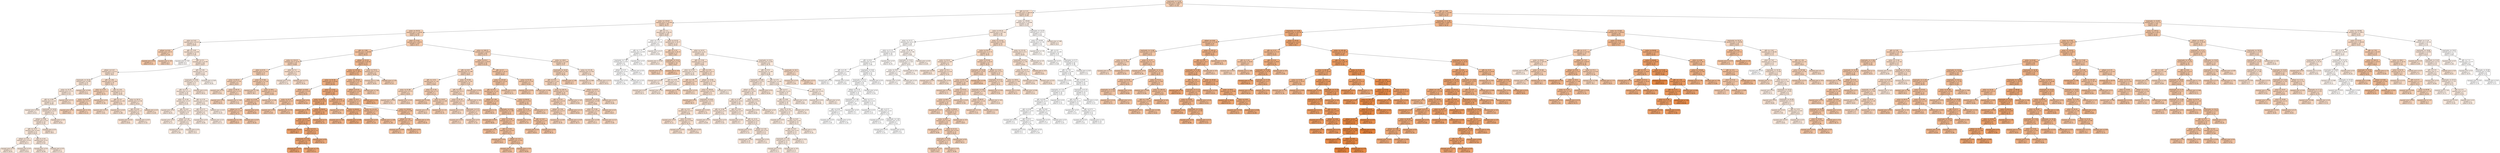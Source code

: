 digraph Tree {
node [shape=box, style="filled, rounded", color="black", fontname="helvetica"] ;
edge [fontname="helvetica"] ;
0 [label="respiração <= 11.09\nsquared_error = 280.93\nsamples = 1050\nvalue = 41.48", fillcolor="#f5cfb3"] ;
1 [label="qPA <= 5.57\nsquared_error = 169.19\nsamples = 518\nvalue = 32.46", fillcolor="#f8decb"] ;
0 -> 1 [labeldistance=2.5, labelangle=45, headlabel="True"] ;
2 [label="pulso <= 134.97\nsquared_error = 135.49\nsamples = 362\nvalue = 36.53", fillcolor="#f7d7c0"] ;
1 -> 2 ;
3 [label="pulso <= 38.79\nsquared_error = 134.61\nsamples = 242\nvalue = 40.34", fillcolor="#f5d1b6"] ;
2 -> 3 ;
4 [label="pSist <= 5.63\nsquared_error = 41.63\nsamples = 75\nvalue = 28.84", fillcolor="#f9e4d5"] ;
3 -> 4 ;
5 [label="pDiast <= 0.61\nsquared_error = 8.31\nsamples = 5\nvalue = 41.44", fillcolor="#f5cfb3"] ;
4 -> 5 ;
6 [label="squared_error = 0.0\nsamples = 1\nvalue = 47.21", fillcolor="#f3c5a4"] ;
5 -> 6 ;
7 [label="squared_error = -0.0\nsamples = 4\nvalue = 40.0", fillcolor="#f6d1b7"] ;
5 -> 7 ;
8 [label="qPA <= -5.05\nsquared_error = 31.86\nsamples = 70\nvalue = 27.94", fillcolor="#fae6d7"] ;
4 -> 8 ;
9 [label="squared_error = 7.81\nsamples = 4\nvalue = 15.9", fillcolor="#fefaf8"] ;
8 -> 9 ;
10 [label="qPA <= 4.5\nsquared_error = 23.99\nsamples = 66\nvalue = 28.67", fillcolor="#fae5d6"] ;
8 -> 10 ;
11 [label="pDiast <= 4.37\nsquared_error = 22.51\nsamples = 43\nvalue = 30.8", fillcolor="#f9e1d0"] ;
10 -> 11 ;
12 [label="respiração <= 10.26\nsquared_error = 6.68\nsamples = 24\nvalue = 28.12", fillcolor="#fae6d7"] ;
11 -> 12 ;
13 [label="pulso <= 35.25\nsquared_error = 3.71\nsamples = 21\nvalue = 27.43", fillcolor="#fae7d9"] ;
12 -> 13 ;
14 [label="qPA <= -4.58\nsquared_error = 1.03\nsamples = 19\nvalue = 26.89", fillcolor="#fae8da"] ;
13 -> 14 ;
15 [label="squared_error = 0.03\nsamples = 2\nvalue = 24.55", fillcolor="#fbece1"] ;
14 -> 15 ;
16 [label="respiração <= 10.02\nsquared_error = 0.43\nsamples = 17\nvalue = 27.16", fillcolor="#fae7da"] ;
14 -> 16 ;
17 [label="pDiast <= 4.08\nsquared_error = 0.25\nsamples = 16\nvalue = 27.05", fillcolor="#fae7da"] ;
16 -> 17 ;
18 [label="qPA <= -4.37\nsquared_error = 0.03\nsamples = 15\nvalue = 26.93", fillcolor="#fae8da"] ;
17 -> 18 ;
19 [label="pDiast <= 3.57\nsquared_error = 0.01\nsamples = 7\nvalue = 26.77", fillcolor="#fae8db"] ;
18 -> 19 ;
20 [label="squared_error = 0.0\nsamples = 5\nvalue = 26.83", fillcolor="#fae8da"] ;
19 -> 20 ;
21 [label="squared_error = 0.0\nsamples = 2\nvalue = 26.63", fillcolor="#fae8db"] ;
19 -> 21 ;
22 [label="qPA <= -4.34\nsquared_error = 0.0\nsamples = 8\nvalue = 27.07", fillcolor="#fae7da"] ;
18 -> 22 ;
23 [label="squared_error = 0.0\nsamples = 3\nvalue = 26.99", fillcolor="#fae7da"] ;
22 -> 23 ;
24 [label="squared_error = 0.0\nsamples = 5\nvalue = 27.12", fillcolor="#fae7da"] ;
22 -> 24 ;
25 [label="squared_error = 0.0\nsamples = 1\nvalue = 28.9", fillcolor="#f9e4d5"] ;
17 -> 25 ;
26 [label="squared_error = -0.0\nsamples = 1\nvalue = 28.92", fillcolor="#f9e4d5"] ;
16 -> 26 ;
27 [label="squared_error = 0.11\nsamples = 2\nvalue = 32.55", fillcolor="#f8decb"] ;
13 -> 27 ;
28 [label="squared_error = 0.97\nsamples = 3\nvalue = 32.93", fillcolor="#f8ddca"] ;
12 -> 28 ;
29 [label="qPA <= 1.84\nsquared_error = 21.86\nsamples = 19\nvalue = 34.2", fillcolor="#f8dbc7"] ;
11 -> 29 ;
30 [label="pSist <= 11.97\nsquared_error = 1.11\nsamples = 7\nvalue = 39.79", fillcolor="#f6d2b8"] ;
29 -> 30 ;
31 [label="pulso <= 34.42\nsquared_error = 0.17\nsamples = 6\nvalue = 40.19", fillcolor="#f5d1b7"] ;
30 -> 31 ;
32 [label="squared_error = 0.0\nsamples = 5\nvalue = 40.0", fillcolor="#f6d1b7"] ;
31 -> 32 ;
33 [label="squared_error = -0.0\nsamples = 1\nvalue = 41.12", fillcolor="#f5cfb4"] ;
31 -> 33 ;
34 [label="squared_error = 0.0\nsamples = 1\nvalue = 37.39", fillcolor="#f6d6be"] ;
30 -> 34 ;
35 [label="qPA <= 3.42\nsquared_error = 5.1\nsamples = 12\nvalue = 30.94", fillcolor="#f9e1cf"] ;
29 -> 35 ;
36 [label="qPA <= 3.0\nsquared_error = 1.04\nsamples = 5\nvalue = 33.04", fillcolor="#f8ddca"] ;
35 -> 36 ;
37 [label="squared_error = 0.22\nsamples = 3\nvalue = 33.81", fillcolor="#f8dcc8"] ;
36 -> 37 ;
38 [label="squared_error = 0.02\nsamples = 2\nvalue = 31.88", fillcolor="#f8dfcd"] ;
36 -> 38 ;
39 [label="pulso <= 36.53\nsquared_error = 2.58\nsamples = 7\nvalue = 29.43", fillcolor="#f9e3d3"] ;
35 -> 39 ;
40 [label="qPA <= 4.05\nsquared_error = 1.2\nsamples = 6\nvalue = 28.92", fillcolor="#f9e4d5"] ;
39 -> 40 ;
41 [label="squared_error = 0.41\nsamples = 3\nvalue = 29.92", fillcolor="#f9e2d2"] ;
40 -> 41 ;
42 [label="squared_error = 0.01\nsamples = 3\nvalue = 27.93", fillcolor="#fae6d8"] ;
40 -> 42 ;
43 [label="squared_error = 0.0\nsamples = 1\nvalue = 32.49", fillcolor="#f8decb"] ;
39 -> 43 ;
44 [label="qPA <= 5.04\nsquared_error = 2.42\nsamples = 23\nvalue = 24.69", fillcolor="#fbebe0"] ;
10 -> 44 ;
45 [label="respiração <= 9.98\nsquared_error = 0.73\nsamples = 21\nvalue = 25.1", fillcolor="#fbebdf"] ;
44 -> 45 ;
46 [label="qPA <= 4.71\nsquared_error = 0.15\nsamples = 20\nvalue = 24.92", fillcolor="#fbebe0"] ;
45 -> 46 ;
47 [label="pSist <= 15.44\nsquared_error = 0.07\nsamples = 11\nvalue = 25.18", fillcolor="#fbebdf"] ;
46 -> 47 ;
48 [label="squared_error = 0.0\nsamples = 1\nvalue = 26.01", fillcolor="#fae9dd"] ;
47 -> 48 ;
49 [label="qPA <= 4.67\nsquared_error = 0.0\nsamples = 10\nvalue = 25.1", fillcolor="#fbebdf"] ;
47 -> 49 ;
50 [label="squared_error = 0.0\nsamples = 4\nvalue = 25.17", fillcolor="#fbebdf"] ;
49 -> 50 ;
51 [label="pDiast <= 9.38\nsquared_error = 0.0\nsamples = 6\nvalue = 25.05", fillcolor="#fbebdf"] ;
49 -> 51 ;
52 [label="squared_error = 0.0\nsamples = 4\nvalue = 25.08", fillcolor="#fbebdf"] ;
51 -> 52 ;
53 [label="squared_error = 0.0\nsamples = 2\nvalue = 25.0", fillcolor="#fbebdf"] ;
51 -> 53 ;
54 [label="qPA <= 4.76\nsquared_error = 0.06\nsamples = 9\nvalue = 24.61", fillcolor="#fbece0"] ;
46 -> 54 ;
55 [label="qPA <= 4.73\nsquared_error = 0.0\nsamples = 6\nvalue = 24.77", fillcolor="#fbebe0"] ;
54 -> 55 ;
56 [label="squared_error = 0.0\nsamples = 2\nvalue = 24.84", fillcolor="#fbebe0"] ;
55 -> 56 ;
57 [label="squared_error = 0.0\nsamples = 4\nvalue = 24.73", fillcolor="#fbebe0"] ;
55 -> 57 ;
58 [label="squared_error = 0.03\nsamples = 3\nvalue = 24.29", fillcolor="#fbece1"] ;
54 -> 58 ;
59 [label="squared_error = 0.0\nsamples = 1\nvalue = 28.52", fillcolor="#fae5d6"] ;
45 -> 59 ;
60 [label="squared_error = 0.44\nsamples = 2\nvalue = 20.45", fillcolor="#fcf3ec"] ;
44 -> 60 ;
61 [label="pSist <= 13.67\nsquared_error = 90.41\nsamples = 167\nvalue = 45.5", fillcolor="#f4c8a8"] ;
3 -> 61 ;
62 [label="qPA <= -3.84\nsquared_error = 120.98\nsamples = 83\nvalue = 49.52", fillcolor="#f2c19e"] ;
61 -> 62 ;
63 [label="pulso <= 116.15\nsquared_error = 32.01\nsamples = 28\nvalue = 39.68", fillcolor="#f6d2b8"] ;
62 -> 63 ;
64 [label="pSist <= 8.75\nsquared_error = 17.91\nsamples = 23\nvalue = 41.5", fillcolor="#f5cfb3"] ;
63 -> 64 ;
65 [label="pulso <= 60.23\nsquared_error = 5.05\nsamples = 8\nvalue = 38.47", fillcolor="#f6d4bb"] ;
64 -> 65 ;
66 [label="squared_error = 0.0\nsamples = 1\nvalue = 33.93", fillcolor="#f8dcc7"] ;
65 -> 66 ;
67 [label="pulso <= 94.35\nsquared_error = 2.41\nsamples = 7\nvalue = 39.12", fillcolor="#f6d3ba"] ;
65 -> 67 ;
68 [label="squared_error = 0.0\nsamples = 4\nvalue = 40.03", fillcolor="#f6d1b7"] ;
67 -> 68 ;
69 [label="squared_error = 3.04\nsamples = 3\nvalue = 37.91", fillcolor="#f6d5bd"] ;
67 -> 69 ;
70 [label="pulso <= 57.06\nsquared_error = 17.28\nsamples = 15\nvalue = 43.11", fillcolor="#f4ccaf"] ;
64 -> 70 ;
71 [label="squared_error = 1.24\nsamples = 4\nvalue = 38.3", fillcolor="#f6d4bc"] ;
70 -> 71 ;
72 [label="pulso <= 98.1\nsquared_error = 11.64\nsamples = 11\nvalue = 44.86", fillcolor="#f4c9aa"] ;
70 -> 72 ;
73 [label="pSist <= 12.28\nsquared_error = 5.42\nsamples = 8\nvalue = 46.48", fillcolor="#f3c6a6"] ;
72 -> 73 ;
74 [label="pDiast <= 1.5\nsquared_error = 2.25\nsamples = 6\nvalue = 45.37", fillcolor="#f4c8a9"] ;
73 -> 74 ;
75 [label="squared_error = 1.59\nsamples = 3\nvalue = 46.47", fillcolor="#f3c6a6"] ;
74 -> 75 ;
76 [label="squared_error = 0.47\nsamples = 3\nvalue = 44.26", fillcolor="#f4caac"] ;
74 -> 76 ;
77 [label="squared_error = 0.0\nsamples = 2\nvalue = 49.83", fillcolor="#f2c09d"] ;
73 -> 77 ;
78 [label="squared_error = 2.46\nsamples = 3\nvalue = 40.53", fillcolor="#f5d0b6"] ;
72 -> 78 ;
79 [label="pSist <= 7.2\nsquared_error = 12.26\nsamples = 5\nvalue = 31.35", fillcolor="#f9e0ce"] ;
63 -> 79 ;
80 [label="squared_error = 0.0\nsamples = 2\nvalue = 27.14", fillcolor="#fae7da"] ;
79 -> 80 ;
81 [label="squared_error = 0.73\nsamples = 3\nvalue = 34.16", fillcolor="#f8dbc7"] ;
79 -> 81 ;
82 [label="pDiast <= 10.19\nsquared_error = 92.02\nsamples = 55\nvalue = 54.52", fillcolor="#f0b890"] ;
62 -> 82 ;
83 [label="pulso <= 101.44\nsquared_error = 58.51\nsamples = 47\nvalue = 57.15", fillcolor="#f0b489"] ;
82 -> 83 ;
84 [label="pulso <= 54.78\nsquared_error = 43.62\nsamples = 32\nvalue = 60.36", fillcolor="#eeae80"] ;
83 -> 84 ;
85 [label="pDiast <= 8.82\nsquared_error = 6.29\nsamples = 6\nvalue = 49.45", fillcolor="#f2c19e"] ;
84 -> 85 ;
86 [label="pulso <= 41.4\nsquared_error = 2.2\nsamples = 5\nvalue = 48.51", fillcolor="#f3c3a0"] ;
85 -> 86 ;
87 [label="squared_error = 0.0\nsamples = 1\nvalue = 45.85", fillcolor="#f4c7a7"] ;
86 -> 87 ;
88 [label="squared_error = 0.54\nsamples = 4\nvalue = 49.18", fillcolor="#f2c29f"] ;
86 -> 88 ;
89 [label="squared_error = 0.0\nsamples = 1\nvalue = 54.18", fillcolor="#f1b991"] ;
85 -> 89 ;
90 [label="pSist <= 11.82\nsquared_error = 18.44\nsamples = 26\nvalue = 62.88", fillcolor="#eeaa7a"] ;
84 -> 90 ;
91 [label="pulso <= 65.64\nsquared_error = 9.8\nsamples = 19\nvalue = 64.44", fillcolor="#eda876"] ;
90 -> 91 ;
92 [label="squared_error = 3.77\nsamples = 3\nvalue = 60.78", fillcolor="#eeae7f"] ;
91 -> 92 ;
93 [label="pulso <= 94.97\nsquared_error = 7.94\nsamples = 16\nvalue = 65.13", fillcolor="#eda674"] ;
91 -> 93 ;
94 [label="pSist <= 4.23\nsquared_error = 4.67\nsamples = 12\nvalue = 66.26", fillcolor="#eca471"] ;
93 -> 94 ;
95 [label="squared_error = 0.27\nsamples = 3\nvalue = 68.7", fillcolor="#eba06a"] ;
94 -> 95 ;
96 [label="qPA <= 0.72\nsquared_error = 3.5\nsamples = 9\nvalue = 65.45", fillcolor="#eda673"] ;
94 -> 96 ;
97 [label="respiração <= 2.52\nsquared_error = 2.38\nsamples = 8\nvalue = 65.87", fillcolor="#eca572"] ;
96 -> 97 ;
98 [label="squared_error = 0.0\nsamples = 1\nvalue = 68.33", fillcolor="#eca16b"] ;
97 -> 98 ;
99 [label="squared_error = 1.73\nsamples = 7\nvalue = 65.51", fillcolor="#eda673"] ;
97 -> 99 ;
100 [label="squared_error = 0.0\nsamples = 1\nvalue = 62.12", fillcolor="#eeab7c"] ;
96 -> 100 ;
101 [label="squared_error = 2.3\nsamples = 4\nvalue = 61.72", fillcolor="#eeac7d"] ;
93 -> 101 ;
102 [label="pDiast <= 4.31\nsquared_error = 17.39\nsamples = 7\nvalue = 58.65", fillcolor="#efb185"] ;
90 -> 102 ;
103 [label="squared_error = 0.0\nsamples = 1\nvalue = 50.85", fillcolor="#f2bf9a"] ;
102 -> 103 ;
104 [label="pulso <= 86.83\nsquared_error = 8.47\nsamples = 6\nvalue = 59.95", fillcolor="#efaf82"] ;
102 -> 104 ;
105 [label="squared_error = 1.86\nsamples = 4\nvalue = 58.09", fillcolor="#efb287"] ;
104 -> 105 ;
106 [label="squared_error = 0.88\nsamples = 2\nvalue = 63.67", fillcolor="#eda978"] ;
104 -> 106 ;
107 [label="pulso <= 128.64\nsquared_error = 21.35\nsamples = 15\nvalue = 50.3", fillcolor="#f2c09b"] ;
83 -> 107 ;
108 [label="pDiast <= 8.75\nsquared_error = 9.63\nsamples = 12\nvalue = 52.1", fillcolor="#f1bd97"] ;
107 -> 108 ;
109 [label="pSist <= 10.5\nsquared_error = 4.7\nsamples = 11\nvalue = 51.41", fillcolor="#f2be99"] ;
108 -> 109 ;
110 [label="pulso <= 113.35\nsquared_error = 5.21\nsamples = 5\nvalue = 52.91", fillcolor="#f1bb95"] ;
109 -> 110 ;
111 [label="squared_error = 0.0\nsamples = 2\nvalue = 55.19", fillcolor="#f0b78e"] ;
110 -> 111 ;
112 [label="squared_error = 2.88\nsamples = 3\nvalue = 51.38", fillcolor="#f2be99"] ;
110 -> 112 ;
113 [label="pulso <= 124.65\nsquared_error = 0.86\nsamples = 6\nvalue = 50.16", fillcolor="#f2c09c"] ;
109 -> 113 ;
114 [label="pDiast <= 7.42\nsquared_error = 0.27\nsamples = 5\nvalue = 50.52", fillcolor="#f2bf9b"] ;
113 -> 114 ;
115 [label="squared_error = 0.04\nsamples = 3\nvalue = 50.11", fillcolor="#f2c09c"] ;
114 -> 115 ;
116 [label="squared_error = 0.0\nsamples = 2\nvalue = 51.12", fillcolor="#f2be99"] ;
114 -> 116 ;
117 [label="squared_error = -0.0\nsamples = 1\nvalue = 48.39", fillcolor="#f3c3a1"] ;
113 -> 117 ;
118 [label="squared_error = -0.0\nsamples = 1\nvalue = 59.75", fillcolor="#efb082"] ;
108 -> 118 ;
119 [label="squared_error = 3.36\nsamples = 3\nvalue = 43.1", fillcolor="#f4ccaf"] ;
107 -> 119 ;
120 [label="pulso <= 70.51\nsquared_error = 9.15\nsamples = 8\nvalue = 39.06", fillcolor="#f6d3ba"] ;
82 -> 120 ;
121 [label="squared_error = 3.48\nsamples = 4\nvalue = 36.65", fillcolor="#f7d7c0"] ;
120 -> 121 ;
122 [label="squared_error = 3.19\nsamples = 4\nvalue = 41.47", fillcolor="#f5cfb3"] ;
120 -> 122 ;
123 [label="pulso <= 108.15\nsquared_error = 28.47\nsamples = 84\nvalue = 41.53", fillcolor="#f5cfb3"] ;
61 -> 123 ;
124 [label="pulso <= 63.2\nsquared_error = 24.03\nsamples = 56\nvalue = 43.59", fillcolor="#f4cbae"] ;
123 -> 124 ;
125 [label="qPA <= 4.67\nsquared_error = 5.94\nsamples = 23\nvalue = 38.87", fillcolor="#f6d3ba"] ;
124 -> 125 ;
126 [label="qPA <= -4.35\nsquared_error = 7.16\nsamples = 13\nvalue = 39.82", fillcolor="#f6d2b8"] ;
125 -> 126 ;
127 [label="pulso <= 41.88\nsquared_error = 0.73\nsamples = 6\nvalue = 38.09", fillcolor="#f6d5bc"] ;
126 -> 127 ;
128 [label="squared_error = 0.02\nsamples = 3\nvalue = 37.25", fillcolor="#f7d6bf"] ;
127 -> 128 ;
129 [label="squared_error = 0.01\nsamples = 3\nvalue = 38.94", fillcolor="#f6d3ba"] ;
127 -> 129 ;
130 [label="pSist <= 17.29\nsquared_error = 7.9\nsamples = 7\nvalue = 41.31", fillcolor="#f5cfb4"] ;
126 -> 130 ;
131 [label="squared_error = 4.05\nsamples = 2\nvalue = 43.83", fillcolor="#f4cbad"] ;
130 -> 131 ;
132 [label="pSist <= 19.97\nsquared_error = 5.88\nsamples = 5\nvalue = 40.3", fillcolor="#f5d1b6"] ;
130 -> 132 ;
133 [label="squared_error = 2.3\nsamples = 3\nvalue = 38.67", fillcolor="#f6d4bb"] ;
132 -> 133 ;
134 [label="squared_error = 1.31\nsamples = 2\nvalue = 42.74", fillcolor="#f5cdb0"] ;
132 -> 134 ;
135 [label="pulso <= 54.48\nsquared_error = 1.67\nsamples = 10\nvalue = 37.64", fillcolor="#f6d5bd"] ;
125 -> 135 ;
136 [label="qPA <= 4.92\nsquared_error = 0.3\nsamples = 7\nvalue = 36.85", fillcolor="#f7d7c0"] ;
135 -> 136 ;
137 [label="pulso <= 45.74\nsquared_error = 0.13\nsamples = 6\nvalue = 37.03", fillcolor="#f7d6bf"] ;
136 -> 137 ;
138 [label="squared_error = 0.0\nsamples = 1\nvalue = 36.22", fillcolor="#f7d8c1"] ;
137 -> 138 ;
139 [label="respiração <= 4.71\nsquared_error = 0.0\nsamples = 5\nvalue = 37.19", fillcolor="#f7d6bf"] ;
137 -> 139 ;
140 [label="squared_error = 0.0\nsamples = 3\nvalue = 37.21", fillcolor="#f7d6bf"] ;
139 -> 140 ;
141 [label="squared_error = 0.0\nsamples = 2\nvalue = 37.16", fillcolor="#f7d6bf"] ;
139 -> 141 ;
142 [label="squared_error = -0.0\nsamples = 1\nvalue = 35.8", fillcolor="#f7d8c2"] ;
136 -> 142 ;
143 [label="squared_error = 0.03\nsamples = 3\nvalue = 39.48", fillcolor="#f6d2b9"] ;
135 -> 143 ;
144 [label="qPA <= 4.7\nsquared_error = 10.37\nsamples = 33\nvalue = 46.87", fillcolor="#f3c6a5"] ;
124 -> 144 ;
145 [label="pulso <= 103.87\nsquared_error = 8.24\nsamples = 25\nvalue = 47.9", fillcolor="#f3c4a2"] ;
144 -> 145 ;
146 [label="qPA <= 4.51\nsquared_error = 5.81\nsamples = 23\nvalue = 48.4", fillcolor="#f3c3a1"] ;
145 -> 146 ;
147 [label="pDiast <= 1.09\nsquared_error = 3.29\nsamples = 13\nvalue = 49.66", fillcolor="#f2c19d"] ;
146 -> 147 ;
148 [label="squared_error = 1.8\nsamples = 2\nvalue = 46.55", fillcolor="#f3c6a6"] ;
147 -> 148 ;
149 [label="respiração <= 0.56\nsquared_error = 1.48\nsamples = 11\nvalue = 50.22", fillcolor="#f2c09c"] ;
147 -> 149 ;
150 [label="squared_error = 0.05\nsamples = 2\nvalue = 48.82", fillcolor="#f2c29f"] ;
149 -> 150 ;
151 [label="pSist <= 15.56\nsquared_error = 1.27\nsamples = 9\nvalue = 50.53", fillcolor="#f2bf9b"] ;
149 -> 151 ;
152 [label="squared_error = 2.7\nsamples = 3\nvalue = 51.33", fillcolor="#f2be99"] ;
151 -> 152 ;
153 [label="qPA <= -4.39\nsquared_error = 0.07\nsamples = 6\nvalue = 50.13", fillcolor="#f2c09c"] ;
151 -> 153 ;
154 [label="squared_error = 0.0\nsamples = 1\nvalue = 50.67", fillcolor="#f2bf9a"] ;
153 -> 154 ;
155 [label="pDiast <= 3.57\nsquared_error = 0.01\nsamples = 5\nvalue = 50.02", fillcolor="#f2c09c"] ;
153 -> 155 ;
156 [label="squared_error = 0.0\nsamples = 4\nvalue = 50.06", fillcolor="#f2c09c"] ;
155 -> 156 ;
157 [label="squared_error = -0.0\nsamples = 1\nvalue = 49.85", fillcolor="#f2c09d"] ;
155 -> 157 ;
158 [label="pulso <= 90.02\nsquared_error = 4.41\nsamples = 10\nvalue = 46.78", fillcolor="#f3c6a5"] ;
146 -> 158 ;
159 [label="pulso <= 71.19\nsquared_error = 0.25\nsamples = 7\nvalue = 48.04", fillcolor="#f3c4a2"] ;
158 -> 159 ;
160 [label="squared_error = 0.0\nsamples = 2\nvalue = 47.25", fillcolor="#f3c5a4"] ;
159 -> 160 ;
161 [label="qPA <= 4.67\nsquared_error = 0.0\nsamples = 5\nvalue = 48.36", fillcolor="#f3c3a1"] ;
159 -> 161 ;
162 [label="squared_error = 0.0\nsamples = 2\nvalue = 48.43", fillcolor="#f3c3a1"] ;
161 -> 162 ;
163 [label="squared_error = 0.0\nsamples = 3\nvalue = 48.32", fillcolor="#f3c3a1"] ;
161 -> 163 ;
164 [label="squared_error = 1.7\nsamples = 3\nvalue = 43.83", fillcolor="#f4cbad"] ;
158 -> 164 ;
165 [label="squared_error = 0.25\nsamples = 2\nvalue = 42.15", fillcolor="#f5ceb1"] ;
145 -> 165 ;
166 [label="pulso <= 91.56\nsquared_error = 3.24\nsamples = 8\nvalue = 43.64", fillcolor="#f4cbad"] ;
144 -> 166 ;
167 [label="squared_error = 0.55\nsamples = 4\nvalue = 45.21", fillcolor="#f4c8a9"] ;
166 -> 167 ;
168 [label="squared_error = 0.99\nsamples = 4\nvalue = 42.07", fillcolor="#f5ceb2"] ;
166 -> 168 ;
169 [label="pulso <= 128.5\nsquared_error = 11.89\nsamples = 28\nvalue = 37.4", fillcolor="#f6d6be"] ;
123 -> 169 ;
170 [label="respiração <= 10.47\nsquared_error = 5.64\nsamples = 23\nvalue = 38.59", fillcolor="#f6d4bb"] ;
169 -> 170 ;
171 [label="qPA <= 4.42\nsquared_error = 3.01\nsamples = 19\nvalue = 37.81", fillcolor="#f6d5bd"] ;
170 -> 171 ;
172 [label="pulso <= 126.75\nsquared_error = 1.58\nsamples = 10\nvalue = 39.03", fillcolor="#f6d3ba"] ;
171 -> 172 ;
173 [label="qPA <= -0.14\nsquared_error = 0.59\nsamples = 9\nvalue = 39.37", fillcolor="#f6d2b9"] ;
172 -> 173 ;
174 [label="pDiast <= 2.56\nsquared_error = 0.15\nsamples = 7\nvalue = 39.01", fillcolor="#f6d3ba"] ;
173 -> 174 ;
175 [label="squared_error = 0.04\nsamples = 3\nvalue = 39.39", fillcolor="#f6d2b9"] ;
174 -> 175 ;
176 [label="squared_error = 0.04\nsamples = 4\nvalue = 38.73", fillcolor="#f6d3bb"] ;
174 -> 176 ;
177 [label="squared_error = 0.12\nsamples = 2\nvalue = 40.62", fillcolor="#f5d0b5"] ;
173 -> 177 ;
178 [label="squared_error = -0.0\nsamples = 1\nvalue = 35.95", fillcolor="#f7d8c2"] ;
172 -> 178 ;
179 [label="pDiast <= 10.01\nsquared_error = 1.14\nsamples = 9\nvalue = 36.46", fillcolor="#f7d7c1"] ;
171 -> 179 ;
180 [label="respiração <= 10.12\nsquared_error = 0.68\nsamples = 7\nvalue = 36.86", fillcolor="#f7d7c0"] ;
179 -> 180 ;
181 [label="pSist <= 17.82\nsquared_error = 0.29\nsamples = 6\nvalue = 36.59", fillcolor="#f7d7c0"] ;
180 -> 181 ;
182 [label="squared_error = 0.06\nsamples = 3\nvalue = 36.15", fillcolor="#f7d8c1"] ;
181 -> 182 ;
183 [label="squared_error = 0.12\nsamples = 3\nvalue = 37.04", fillcolor="#f7d6bf"] ;
181 -> 183 ;
184 [label="squared_error = 0.0\nsamples = 1\nvalue = 38.47", fillcolor="#f6d4bb"] ;
180 -> 184 ;
185 [label="squared_error = 0.27\nsamples = 2\nvalue = 35.06", fillcolor="#f7dac4"] ;
179 -> 185 ;
186 [label="squared_error = 1.49\nsamples = 4\nvalue = 42.3", fillcolor="#f5cdb1"] ;
170 -> 186 ;
187 [label="pulso <= 131.29\nsquared_error = 4.28\nsamples = 5\nvalue = 31.94", fillcolor="#f8dfcd"] ;
169 -> 187 ;
188 [label="squared_error = 0.48\nsamples = 3\nvalue = 33.56", fillcolor="#f8dcc8"] ;
187 -> 188 ;
189 [label="squared_error = 0.12\nsamples = 2\nvalue = 29.51", fillcolor="#f9e3d3"] ;
187 -> 189 ;
190 [label="qPA <= -5.2\nsquared_error = 49.14\nsamples = 120\nvalue = 28.85", fillcolor="#f9e4d5"] ;
2 -> 190 ;
191 [label="pSist <= 7.53\nsquared_error = 4.34\nsamples = 9\nvalue = 14.52", fillcolor="#fffdfc"] ;
190 -> 191 ;
192 [label="qPA <= -7.73\nsquared_error = 0.08\nsamples = 7\nvalue = 13.42", fillcolor="#fffffe"] ;
191 -> 192 ;
193 [label="respiração <= 7.39\nsquared_error = 0.02\nsamples = 6\nvalue = 13.32", fillcolor="#ffffff"] ;
192 -> 193 ;
194 [label="pDiast <= 0.27\nsquared_error = 0.0\nsamples = 5\nvalue = 13.26", fillcolor="#ffffff"] ;
193 -> 194 ;
195 [label="squared_error = 0.0\nsamples = 1\nvalue = 13.28", fillcolor="#ffffff"] ;
194 -> 195 ;
196 [label="squared_error = 0.0\nsamples = 4\nvalue = 13.25", fillcolor="#ffffff"] ;
194 -> 196 ;
197 [label="squared_error = 0.0\nsamples = 1\nvalue = 13.63", fillcolor="#fffefe"] ;
193 -> 197 ;
198 [label="squared_error = 0.0\nsamples = 1\nvalue = 14.03", fillcolor="#fffefd"] ;
192 -> 198 ;
199 [label="squared_error = 0.17\nsamples = 2\nvalue = 18.38", fillcolor="#fdf6f1"] ;
191 -> 199 ;
200 [label="pSist <= 10.19\nsquared_error = 34.77\nsamples = 111\nvalue = 30.02", fillcolor="#f9e2d2"] ;
190 -> 200 ;
201 [label="qPA <= -2.37\nsquared_error = 28.14\nsamples = 21\nvalue = 38.4", fillcolor="#f6d4bb"] ;
200 -> 201 ;
202 [label="squared_error = 11.65\nsamples = 3\nvalue = 26.37", fillcolor="#fae9dc"] ;
201 -> 202 ;
203 [label="respiração <= 10.21\nsquared_error = 2.74\nsamples = 18\nvalue = 40.4", fillcolor="#f5d1b6"] ;
201 -> 203 ;
204 [label="squared_error = 0.0\nsamples = 17\nvalue = 40.0", fillcolor="#f6d1b7"] ;
203 -> 204 ;
205 [label="squared_error = -0.0\nsamples = 1\nvalue = 47.23", fillcolor="#f3c5a4"] ;
203 -> 205 ;
206 [label="pSist <= 14.57\nsquared_error = 16.1\nsamples = 90\nvalue = 28.06", fillcolor="#fae6d7"] ;
200 -> 206 ;
207 [label="qPA <= -2.18\nsquared_error = 25.03\nsamples = 29\nvalue = 30.84", fillcolor="#f9e1d0"] ;
206 -> 207 ;
208 [label="pSist <= 11.47\nsquared_error = 0.52\nsamples = 10\nvalue = 26.29", fillcolor="#fae9dc"] ;
207 -> 208 ;
209 [label="squared_error = 0.24\nsamples = 4\nvalue = 25.49", fillcolor="#fbeade"] ;
208 -> 209 ;
210 [label="qPA <= -4.39\nsquared_error = 0.01\nsamples = 6\nvalue = 26.82", fillcolor="#fae8db"] ;
208 -> 210 ;
211 [label="squared_error = 0.0\nsamples = 2\nvalue = 26.71", fillcolor="#fae8db"] ;
210 -> 211 ;
212 [label="squared_error = 0.0\nsamples = 4\nvalue = 26.87", fillcolor="#fae8da"] ;
210 -> 212 ;
213 [label="qPA <= 2.93\nsquared_error = 21.3\nsamples = 19\nvalue = 33.23", fillcolor="#f8ddc9"] ;
207 -> 213 ;
214 [label="qPA <= 1.59\nsquared_error = 5.25\nsamples = 8\nvalue = 37.25", fillcolor="#f7d6bf"] ;
213 -> 214 ;
215 [label="squared_error = 1.12\nsamples = 4\nvalue = 39.39", fillcolor="#f6d2b9"] ;
214 -> 215 ;
216 [label="squared_error = 0.25\nsamples = 4\nvalue = 35.11", fillcolor="#f7dac4"] ;
214 -> 216 ;
217 [label="pDiast <= 10.96\nsquared_error = 12.66\nsamples = 11\nvalue = 30.31", fillcolor="#f9e2d1"] ;
213 -> 217 ;
218 [label="pulso <= 140.82\nsquared_error = 6.65\nsamples = 9\nvalue = 31.57", fillcolor="#f9e0ce"] ;
217 -> 218 ;
219 [label="squared_error = 0.0\nsamples = 1\nvalue = 38.77", fillcolor="#f6d3ba"] ;
218 -> 219 ;
220 [label="respiração <= 8.64\nsquared_error = 0.21\nsamples = 8\nvalue = 30.67", fillcolor="#f9e1d0"] ;
218 -> 220 ;
221 [label="qPA <= 3.53\nsquared_error = 0.13\nsamples = 6\nvalue = 30.48", fillcolor="#f9e2d1"] ;
220 -> 221 ;
222 [label="squared_error = 0.0\nsamples = 1\nvalue = 31.11", fillcolor="#f9e0cf"] ;
221 -> 222 ;
223 [label="pSist <= 14.05\nsquared_error = 0.06\nsamples = 5\nvalue = 30.35", fillcolor="#f9e2d1"] ;
221 -> 223 ;
224 [label="squared_error = 0.01\nsamples = 4\nvalue = 30.46", fillcolor="#f9e2d1"] ;
223 -> 224 ;
225 [label="squared_error = 0.0\nsamples = 1\nvalue = 29.92", fillcolor="#f9e2d2"] ;
223 -> 225 ;
226 [label="squared_error = 0.01\nsamples = 2\nvalue = 31.25", fillcolor="#f9e0cf"] ;
220 -> 226 ;
227 [label="squared_error = 0.0\nsamples = 2\nvalue = 24.61", fillcolor="#fbece0"] ;
217 -> 227 ;
228 [label="respiração <= 10.2\nsquared_error = 6.44\nsamples = 61\nvalue = 26.74", fillcolor="#fae8db"] ;
206 -> 228 ;
229 [label="qPA <= 4.53\nsquared_error = 1.28\nsamples = 56\nvalue = 26.08", fillcolor="#fae9dc"] ;
228 -> 229 ;
230 [label="respiração <= 9.84\nsquared_error = 0.21\nsamples = 29\nvalue = 27.11", fillcolor="#fae7da"] ;
229 -> 230 ;
231 [label="pDiast <= 3.01\nsquared_error = 0.02\nsamples = 28\nvalue = 27.03", fillcolor="#fae7da"] ;
230 -> 231 ;
232 [label="qPA <= -4.34\nsquared_error = 0.0\nsamples = 22\nvalue = 27.09", fillcolor="#fae7da"] ;
231 -> 232 ;
233 [label="qPA <= -4.36\nsquared_error = 0.0\nsamples = 5\nvalue = 27.01", fillcolor="#fae7da"] ;
232 -> 233 ;
234 [label="squared_error = 0.0\nsamples = 1\nvalue = 26.99", fillcolor="#fae7da"] ;
233 -> 234 ;
235 [label="squared_error = 0.0\nsamples = 4\nvalue = 27.02", fillcolor="#fae7da"] ;
233 -> 235 ;
236 [label="qPA <= -4.34\nsquared_error = 0.0\nsamples = 17\nvalue = 27.12", fillcolor="#fae7da"] ;
232 -> 236 ;
237 [label="squared_error = 0.0\nsamples = 4\nvalue = 27.1", fillcolor="#fae7da"] ;
236 -> 237 ;
238 [label="qPA <= -4.33\nsquared_error = 0.0\nsamples = 13\nvalue = 27.12", fillcolor="#fae7da"] ;
236 -> 238 ;
239 [label="squared_error = 0.0\nsamples = 2\nvalue = 27.12", fillcolor="#fae7da"] ;
238 -> 239 ;
240 [label="pDiast <= 2.02\nsquared_error = 0.0\nsamples = 11\nvalue = 27.12", fillcolor="#fae7da"] ;
238 -> 240 ;
241 [label="squared_error = -0.0\nsamples = 10\nvalue = 27.12", fillcolor="#fae7da"] ;
240 -> 241 ;
242 [label="squared_error = 0.0\nsamples = 1\nvalue = 27.12", fillcolor="#fae7da"] ;
240 -> 242 ;
243 [label="pSist <= 18.92\nsquared_error = 0.01\nsamples = 6\nvalue = 26.78", fillcolor="#fae8db"] ;
231 -> 243 ;
244 [label="squared_error = 0.0\nsamples = 3\nvalue = 26.69", fillcolor="#fae8db"] ;
243 -> 244 ;
245 [label="squared_error = 0.0\nsamples = 3\nvalue = 26.87", fillcolor="#fae8da"] ;
243 -> 245 ;
246 [label="squared_error = 0.0\nsamples = 1\nvalue = 29.44", fillcolor="#f9e3d3"] ;
230 -> 246 ;
247 [label="qPA <= 4.75\nsquared_error = 0.08\nsamples = 27\nvalue = 24.98", fillcolor="#fbebdf"] ;
229 -> 247 ;
248 [label="qPA <= 4.7\nsquared_error = 0.01\nsamples = 22\nvalue = 25.1", fillcolor="#fbebdf"] ;
247 -> 248 ;
249 [label="qPA <= 4.68\nsquared_error = 0.0\nsamples = 18\nvalue = 25.15", fillcolor="#fbebdf"] ;
248 -> 249 ;
250 [label="pSist <= 15.76\nsquared_error = 0.0\nsamples = 15\nvalue = 25.17", fillcolor="#fbebdf"] ;
249 -> 250 ;
251 [label="squared_error = 0.0\nsamples = 1\nvalue = 25.13", fillcolor="#fbebdf"] ;
250 -> 251 ;
252 [label="qPA <= 4.67\nsquared_error = 0.0\nsamples = 14\nvalue = 25.17", fillcolor="#fbebdf"] ;
250 -> 252 ;
253 [label="qPA <= 4.67\nsquared_error = 0.0\nsamples = 13\nvalue = 25.17", fillcolor="#fbebdf"] ;
252 -> 253 ;
254 [label="respiração <= 1.35\nsquared_error = 0.0\nsamples = 12\nvalue = 25.17", fillcolor="#fbebdf"] ;
253 -> 254 ;
255 [label="squared_error = 0.0\nsamples = 1\nvalue = 25.17", fillcolor="#fbebdf"] ;
254 -> 255 ;
256 [label="squared_error = -0.0\nsamples = 11\nvalue = 25.17", fillcolor="#fbebdf"] ;
254 -> 256 ;
257 [label="squared_error = -0.0\nsamples = 1\nvalue = 25.17", fillcolor="#fbebdf"] ;
253 -> 257 ;
258 [label="squared_error = -0.0\nsamples = 1\nvalue = 25.16", fillcolor="#fbebdf"] ;
252 -> 258 ;
259 [label="squared_error = 0.0\nsamples = 3\nvalue = 25.06", fillcolor="#fbebdf"] ;
249 -> 259 ;
260 [label="squared_error = 0.0\nsamples = 4\nvalue = 24.89", fillcolor="#fbebe0"] ;
248 -> 260 ;
261 [label="qPA <= 4.79\nsquared_error = 0.01\nsamples = 5\nvalue = 24.44", fillcolor="#fbece1"] ;
247 -> 261 ;
262 [label="squared_error = 0.0\nsamples = 4\nvalue = 24.48", fillcolor="#fbece1"] ;
261 -> 262 ;
263 [label="squared_error = 0.0\nsamples = 1\nvalue = 24.3", fillcolor="#fbece1"] ;
261 -> 263 ;
264 [label="respiração <= 10.7\nsquared_error = 5.17\nsamples = 5\nvalue = 34.11", fillcolor="#f8dbc7"] ;
228 -> 264 ;
265 [label="squared_error = 0.9\nsamples = 2\nvalue = 31.44", fillcolor="#f9e0ce"] ;
264 -> 265 ;
266 [label="squared_error = 0.11\nsamples = 3\nvalue = 35.88", fillcolor="#f7d8c2"] ;
264 -> 266 ;
267 [label="pulso <= 128.85\nsquared_error = 119.98\nsamples = 156\nvalue = 23.03", fillcolor="#fceee5"] ;
1 -> 267 ;
268 [label="pulso <= 44.16\nsquared_error = 117.68\nsamples = 99\nvalue = 27.94", fillcolor="#fae6d7"] ;
267 -> 268 ;
269 [label="pulso <= 33.17\nsquared_error = 8.3\nsamples = 36\nvalue = 14.95", fillcolor="#fefcfa"] ;
268 -> 269 ;
270 [label="pSist <= 21.12\nsquared_error = 0.44\nsamples = 28\nvalue = 13.59", fillcolor="#fffefe"] ;
269 -> 270 ;
271 [label="qPA <= 8.01\nsquared_error = 0.16\nsamples = 27\nvalue = 13.49", fillcolor="#fffffe"] ;
270 -> 271 ;
272 [label="qPA <= 6.39\nsquared_error = 0.04\nsamples = 5\nvalue = 14.14", fillcolor="#fffdfd"] ;
271 -> 272 ;
273 [label="squared_error = 0.0\nsamples = 1\nvalue = 14.5", fillcolor="#fffdfc"] ;
272 -> 273 ;
274 [label="squared_error = 0.01\nsamples = 4\nvalue = 14.05", fillcolor="#fffefd"] ;
272 -> 274 ;
275 [label="respiração <= 9.65\nsquared_error = 0.07\nsamples = 22\nvalue = 13.34", fillcolor="#ffffff"] ;
271 -> 275 ;
276 [label="respiração <= 9.13\nsquared_error = 0.01\nsamples = 20\nvalue = 13.27", fillcolor="#ffffff"] ;
275 -> 276 ;
277 [label="pDiast <= 12.19\nsquared_error = 0.0\nsamples = 19\nvalue = 13.25", fillcolor="#ffffff"] ;
276 -> 277 ;
278 [label="respiração <= 5.48\nsquared_error = 0.0\nsamples = 7\nvalue = 13.28", fillcolor="#ffffff"] ;
277 -> 278 ;
279 [label="qPA <= 8.58\nsquared_error = 0.0\nsamples = 5\nvalue = 13.27", fillcolor="#ffffff"] ;
278 -> 279 ;
280 [label="squared_error = 0.0\nsamples = 2\nvalue = 13.29", fillcolor="#ffffff"] ;
279 -> 280 ;
281 [label="squared_error = 0.0\nsamples = 3\nvalue = 13.26", fillcolor="#ffffff"] ;
279 -> 281 ;
282 [label="squared_error = 0.0\nsamples = 2\nvalue = 13.3", fillcolor="#ffffff"] ;
278 -> 282 ;
283 [label="pSist <= 15.3\nsquared_error = 0.0\nsamples = 12\nvalue = 13.23", fillcolor="#ffffff"] ;
277 -> 283 ;
284 [label="squared_error = 0.0\nsamples = 3\nvalue = 13.25", fillcolor="#ffffff"] ;
283 -> 284 ;
285 [label="qPA <= 8.73\nsquared_error = 0.0\nsamples = 9\nvalue = 13.22", fillcolor="#ffffff"] ;
283 -> 285 ;
286 [label="squared_error = 0.0\nsamples = 2\nvalue = 13.23", fillcolor="#ffffff"] ;
285 -> 286 ;
287 [label="respiração <= 2.69\nsquared_error = 0.0\nsamples = 7\nvalue = 13.22", fillcolor="#ffffff"] ;
285 -> 287 ;
288 [label="squared_error = 0.0\nsamples = 1\nvalue = 13.22", fillcolor="#ffffff"] ;
287 -> 288 ;
289 [label="squared_error = 0.0\nsamples = 6\nvalue = 13.22", fillcolor="#ffffff"] ;
287 -> 289 ;
290 [label="squared_error = 0.0\nsamples = 1\nvalue = 13.59", fillcolor="#fffefe"] ;
276 -> 290 ;
291 [label="squared_error = 0.0\nsamples = 2\nvalue = 14.14", fillcolor="#fffdfd"] ;
275 -> 291 ;
292 [label="squared_error = 0.0\nsamples = 1\nvalue = 16.35", fillcolor="#fefaf7"] ;
270 -> 292 ;
293 [label="pulso <= 40.34\nsquared_error = 7.08\nsamples = 8\nvalue = 19.68", fillcolor="#fdf4ee"] ;
269 -> 293 ;
294 [label="respiração <= 10.41\nsquared_error = 3.62\nsamples = 6\nvalue = 18.47", fillcolor="#fdf6f1"] ;
293 -> 294 ;
295 [label="pulso <= 38.3\nsquared_error = 1.74\nsamples = 5\nvalue = 17.81", fillcolor="#fdf7f3"] ;
294 -> 295 ;
296 [label="squared_error = 0.07\nsamples = 4\nvalue = 17.16", fillcolor="#fef8f4"] ;
295 -> 296 ;
297 [label="squared_error = 0.0\nsamples = 1\nvalue = 20.41", fillcolor="#fcf3ec"] ;
295 -> 297 ;
298 [label="squared_error = -0.0\nsamples = 1\nvalue = 21.76", fillcolor="#fcf0e8"] ;
294 -> 298 ;
299 [label="squared_error = 0.02\nsamples = 2\nvalue = 23.29", fillcolor="#fbeee4"] ;
293 -> 299 ;
300 [label="pulso <= 112.61\nsquared_error = 28.5\nsamples = 63\nvalue = 35.37", fillcolor="#f7d9c4"] ;
268 -> 300 ;
301 [label="pulso <= 56.17\nsquared_error = 17.72\nsamples = 52\nvalue = 36.92", fillcolor="#f7d7bf"] ;
300 -> 301 ;
302 [label="pulso <= 50.22\nsquared_error = 1.64\nsamples = 9\nvalue = 30.37", fillcolor="#f9e2d1"] ;
301 -> 302 ;
303 [label="squared_error = 0.44\nsamples = 4\nvalue = 29.07", fillcolor="#f9e4d4"] ;
302 -> 303 ;
304 [label="pulso <= 53.1\nsquared_error = 0.16\nsamples = 5\nvalue = 31.41", fillcolor="#f9e0ce"] ;
302 -> 304 ;
305 [label="squared_error = 0.07\nsamples = 4\nvalue = 31.25", fillcolor="#f9e0cf"] ;
304 -> 305 ;
306 [label="squared_error = 0.0\nsamples = 1\nvalue = 32.05", fillcolor="#f8dfcc"] ;
304 -> 306 ;
307 [label="pulso <= 95.94\nsquared_error = 10.23\nsamples = 43\nvalue = 38.29", fillcolor="#f6d4bc"] ;
301 -> 307 ;
308 [label="respiração <= 10.28\nsquared_error = 6.91\nsamples = 29\nvalue = 39.69", fillcolor="#f6d2b8"] ;
307 -> 308 ;
309 [label="pulso <= 64.12\nsquared_error = 1.98\nsamples = 26\nvalue = 38.95", fillcolor="#f6d3ba"] ;
308 -> 309 ;
310 [label="squared_error = 0.32\nsamples = 3\nvalue = 35.77", fillcolor="#f7d8c2"] ;
309 -> 310 ;
311 [label="pulso <= 93.63\nsquared_error = 0.71\nsamples = 23\nvalue = 39.37", fillcolor="#f6d2b9"] ;
309 -> 311 ;
312 [label="pulso <= 68.9\nsquared_error = 0.33\nsamples = 19\nvalue = 39.67", fillcolor="#f6d2b8"] ;
311 -> 312 ;
313 [label="squared_error = 0.3\nsamples = 4\nvalue = 38.81", fillcolor="#f6d3ba"] ;
312 -> 313 ;
314 [label="pulso <= 89.65\nsquared_error = 0.1\nsamples = 15\nvalue = 39.9", fillcolor="#f6d1b7"] ;
312 -> 314 ;
315 [label="pulso <= 69.7\nsquared_error = 0.02\nsamples = 14\nvalue = 39.97", fillcolor="#f6d1b7"] ;
314 -> 315 ;
316 [label="squared_error = 0.0\nsamples = 2\nvalue = 39.66", fillcolor="#f6d2b8"] ;
315 -> 316 ;
317 [label="pSist <= 21.53\nsquared_error = 0.01\nsamples = 12\nvalue = 40.02", fillcolor="#f6d1b7"] ;
315 -> 317 ;
318 [label="respiração <= 9.29\nsquared_error = 0.0\nsamples = 11\nvalue = 40.0", fillcolor="#f6d1b7"] ;
317 -> 318 ;
319 [label="squared_error = 0.0\nsamples = 10\nvalue = 40.0", fillcolor="#f6d1b7"] ;
318 -> 319 ;
320 [label="squared_error = -0.0\nsamples = 1\nvalue = 39.98", fillcolor="#f6d1b7"] ;
318 -> 320 ;
321 [label="squared_error = 0.0\nsamples = 1\nvalue = 40.27", fillcolor="#f5d1b6"] ;
317 -> 321 ;
322 [label="squared_error = -0.0\nsamples = 1\nvalue = 38.87", fillcolor="#f6d3ba"] ;
314 -> 322 ;
323 [label="squared_error = 0.03\nsamples = 4\nvalue = 37.94", fillcolor="#f6d5bd"] ;
311 -> 323 ;
324 [label="squared_error = 4.29\nsamples = 3\nvalue = 46.06", fillcolor="#f3c7a7"] ;
308 -> 324 ;
325 [label="pDiast <= 13.63\nsquared_error = 4.71\nsamples = 14\nvalue = 35.4", fillcolor="#f7d9c3"] ;
307 -> 325 ;
326 [label="respiração <= 9.73\nsquared_error = 2.78\nsamples = 9\nvalue = 36.32", fillcolor="#f7d8c1"] ;
325 -> 326 ;
327 [label="respiração <= 8.62\nsquared_error = 2.56\nsamples = 7\nvalue = 35.87", fillcolor="#f7d8c2"] ;
326 -> 327 ;
328 [label="pulso <= 98.97\nsquared_error = 0.42\nsamples = 6\nvalue = 36.47", fillcolor="#f7d7c1"] ;
327 -> 328 ;
329 [label="squared_error = 0.14\nsamples = 3\nvalue = 37.05", fillcolor="#f7d6bf"] ;
328 -> 329 ;
330 [label="squared_error = 0.06\nsamples = 3\nvalue = 35.9", fillcolor="#f7d8c2"] ;
328 -> 330 ;
331 [label="squared_error = -0.0\nsamples = 1\nvalue = 32.24", fillcolor="#f8dfcc"] ;
327 -> 331 ;
332 [label="squared_error = 0.29\nsamples = 2\nvalue = 37.92", fillcolor="#f6d5bd"] ;
326 -> 332 ;
333 [label="pulso <= 104.6\nsquared_error = 3.84\nsamples = 5\nvalue = 33.73", fillcolor="#f8dcc8"] ;
325 -> 333 ;
334 [label="squared_error = 0.01\nsamples = 2\nvalue = 36.12", fillcolor="#f7d8c2"] ;
333 -> 334 ;
335 [label="squared_error = 0.06\nsamples = 3\nvalue = 32.14", fillcolor="#f8dfcc"] ;
333 -> 335 ;
336 [label="pulso <= 121.91\nsquared_error = 14.3\nsamples = 11\nvalue = 28.04", fillcolor="#fae6d7"] ;
300 -> 336 ;
337 [label="respiração <= 8.31\nsquared_error = 1.94\nsamples = 7\nvalue = 30.64", fillcolor="#f9e1d0"] ;
336 -> 337 ;
338 [label="pulso <= 114.77\nsquared_error = 0.52\nsamples = 6\nvalue = 30.14", fillcolor="#f9e2d2"] ;
337 -> 338 ;
339 [label="squared_error = 0.09\nsamples = 4\nvalue = 30.58", fillcolor="#f9e1d0"] ;
338 -> 339 ;
340 [label="squared_error = 0.21\nsamples = 2\nvalue = 29.26", fillcolor="#f9e4d4"] ;
338 -> 340 ;
341 [label="squared_error = -0.0\nsamples = 1\nvalue = 33.63", fillcolor="#f8dcc8"] ;
337 -> 341 ;
342 [label="squared_error = 3.4\nsamples = 4\nvalue = 23.49", fillcolor="#fbede3"] ;
336 -> 342 ;
343 [label="respiração <= 10.29\nsquared_error = 9.11\nsamples = 57\nvalue = 14.49", fillcolor="#fffdfc"] ;
267 -> 343 ;
344 [label="pulso <= 134.06\nsquared_error = 1.38\nsamples = 53\nvalue = 13.74", fillcolor="#fffefe"] ;
343 -> 344 ;
345 [label="squared_error = 1.74\nsamples = 3\nvalue = 17.53", fillcolor="#fdf8f3"] ;
344 -> 345 ;
346 [label="qPA <= 6.8\nsquared_error = 0.44\nsamples = 50\nvalue = 13.51", fillcolor="#fffffe"] ;
344 -> 346 ;
347 [label="squared_error = 0.5\nsamples = 4\nvalue = 15.08", fillcolor="#fefcfa"] ;
346 -> 347 ;
348 [label="respiração <= 9.77\nsquared_error = 0.2\nsamples = 46\nvalue = 13.38", fillcolor="#ffffff"] ;
346 -> 348 ;
349 [label="qPA <= 7.81\nsquared_error = 0.02\nsamples = 44\nvalue = 13.29", fillcolor="#ffffff"] ;
348 -> 349 ;
350 [label="squared_error = 0.0\nsamples = 2\nvalue = 13.88", fillcolor="#fffefd"] ;
349 -> 350 ;
351 [label="qPA <= 8.69\nsquared_error = 0.0\nsamples = 42\nvalue = 13.26", fillcolor="#ffffff"] ;
349 -> 351 ;
352 [label="respiração <= 7.53\nsquared_error = 0.0\nsamples = 18\nvalue = 13.29", fillcolor="#ffffff"] ;
351 -> 352 ;
353 [label="qPA <= 8.56\nsquared_error = 0.0\nsamples = 15\nvalue = 13.28", fillcolor="#ffffff"] ;
352 -> 353 ;
354 [label="qPA <= 8.49\nsquared_error = 0.0\nsamples = 9\nvalue = 13.3", fillcolor="#ffffff"] ;
353 -> 354 ;
355 [label="squared_error = 0.0\nsamples = 4\nvalue = 13.31", fillcolor="#ffffff"] ;
354 -> 355 ;
356 [label="qPA <= 8.51\nsquared_error = 0.0\nsamples = 5\nvalue = 13.29", fillcolor="#ffffff"] ;
354 -> 356 ;
357 [label="squared_error = 0.0\nsamples = 2\nvalue = 13.3", fillcolor="#ffffff"] ;
356 -> 357 ;
358 [label="squared_error = 0.0\nsamples = 3\nvalue = 13.29", fillcolor="#ffffff"] ;
356 -> 358 ;
359 [label="qPA <= 8.62\nsquared_error = 0.0\nsamples = 6\nvalue = 13.26", fillcolor="#ffffff"] ;
353 -> 359 ;
360 [label="squared_error = 0.0\nsamples = 3\nvalue = 13.27", fillcolor="#ffffff"] ;
359 -> 360 ;
361 [label="squared_error = 0.0\nsamples = 3\nvalue = 13.25", fillcolor="#ffffff"] ;
359 -> 361 ;
362 [label="squared_error = 0.0\nsamples = 3\nvalue = 13.35", fillcolor="#ffffff"] ;
352 -> 362 ;
363 [label="respiração <= 8.74\nsquared_error = 0.0\nsamples = 24\nvalue = 13.23", fillcolor="#ffffff"] ;
351 -> 363 ;
364 [label="qPA <= 8.72\nsquared_error = 0.0\nsamples = 23\nvalue = 13.22", fillcolor="#ffffff"] ;
363 -> 364 ;
365 [label="squared_error = 0.0\nsamples = 2\nvalue = 13.23", fillcolor="#ffffff"] ;
364 -> 365 ;
366 [label="qPA <= 8.73\nsquared_error = 0.0\nsamples = 21\nvalue = 13.22", fillcolor="#ffffff"] ;
364 -> 366 ;
367 [label="squared_error = 0.0\nsamples = 2\nvalue = 13.22", fillcolor="#ffffff"] ;
366 -> 367 ;
368 [label="squared_error = -0.0\nsamples = 19\nvalue = 13.22", fillcolor="#ffffff"] ;
366 -> 368 ;
369 [label="squared_error = -0.0\nsamples = 1\nvalue = 13.37", fillcolor="#ffffff"] ;
363 -> 369 ;
370 [label="squared_error = 0.02\nsamples = 2\nvalue = 15.4", fillcolor="#fefbf9"] ;
348 -> 370 ;
371 [label="squared_error = 5.84\nsamples = 4\nvalue = 24.4", fillcolor="#fbece1"] ;
343 -> 371 ;
372 [label="qPA <= 3.89\nsquared_error = 233.64\nsamples = 532\nvalue = 50.25", fillcolor="#f2c09c"] ;
0 -> 372 [labeldistance=2.5, labelangle=-45, headlabel="False"] ;
373 [label="respiração <= 17.98\nsquared_error = 204.11\nsamples = 254\nvalue = 58.16", fillcolor="#efb286"] ;
372 -> 373 ;
374 [label="respiração <= 13.06\nsquared_error = 122.54\nsamples = 172\nvalue = 62.38", fillcolor="#eeab7b"] ;
373 -> 374 ;
375 [label="pDiast <= 4.04\nsquared_error = 71.08\nsamples = 47\nvalue = 52.5", fillcolor="#f1bc96"] ;
374 -> 375 ;
376 [label="respiração <= 11.66\nsquared_error = 22.74\nsamples = 22\nvalue = 46.22", fillcolor="#f3c7a6"] ;
375 -> 376 ;
377 [label="pulso <= 78.36\nsquared_error = 19.8\nsamples = 5\nvalue = 39.64", fillcolor="#f6d2b8"] ;
376 -> 377 ;
378 [label="squared_error = 2.15\nsamples = 2\nvalue = 34.71", fillcolor="#f7dac5"] ;
377 -> 378 ;
379 [label="squared_error = 4.61\nsamples = 3\nvalue = 42.92", fillcolor="#f5ccaf"] ;
377 -> 379 ;
380 [label="pulso <= 33.77\nsquared_error = 7.12\nsamples = 17\nvalue = 48.15", fillcolor="#f3c3a1"] ;
376 -> 380 ;
381 [label="squared_error = 0.0\nsamples = 1\nvalue = 42.36", fillcolor="#f5cdb1"] ;
380 -> 381 ;
382 [label="respiração <= 12.18\nsquared_error = 5.34\nsamples = 16\nvalue = 48.52", fillcolor="#f3c3a0"] ;
380 -> 382 ;
383 [label="pSist <= 18.38\nsquared_error = 2.51\nsamples = 8\nvalue = 46.92", fillcolor="#f3c5a5"] ;
382 -> 383 ;
384 [label="respiração <= 12.02\nsquared_error = 1.43\nsamples = 7\nvalue = 46.5", fillcolor="#f3c6a6"] ;
383 -> 384 ;
385 [label="squared_error = 0.16\nsamples = 4\nvalue = 45.51", fillcolor="#f4c8a8"] ;
384 -> 385 ;
386 [label="squared_error = 0.1\nsamples = 3\nvalue = 47.82", fillcolor="#f3c4a2"] ;
384 -> 386 ;
387 [label="squared_error = 0.0\nsamples = 1\nvalue = 49.89", fillcolor="#f2c09d"] ;
383 -> 387 ;
388 [label="pulso <= 75.21\nsquared_error = 3.09\nsamples = 8\nvalue = 50.11", fillcolor="#f2c09c"] ;
382 -> 388 ;
389 [label="squared_error = 0.09\nsamples = 2\nvalue = 47.84", fillcolor="#f3c4a2"] ;
388 -> 389 ;
390 [label="pulso <= 184.24\nsquared_error = 1.81\nsamples = 6\nvalue = 50.87", fillcolor="#f2bf9a"] ;
388 -> 390 ;
391 [label="qPA <= -7.04\nsquared_error = 0.65\nsamples = 5\nvalue = 50.36", fillcolor="#f2c09b"] ;
390 -> 391 ;
392 [label="squared_error = 0.1\nsamples = 2\nvalue = 49.67", fillcolor="#f2c19d"] ;
391 -> 392 ;
393 [label="squared_error = 0.48\nsamples = 3\nvalue = 50.82", fillcolor="#f2bf9a"] ;
391 -> 393 ;
394 [label="squared_error = -0.0\nsamples = 1\nvalue = 53.38", fillcolor="#f1ba93"] ;
390 -> 394 ;
395 [label="pulso <= 145.15\nsquared_error = 48.27\nsamples = 25\nvalue = 58.03", fillcolor="#efb287"] ;
375 -> 395 ;
396 [label="qPA <= 2.95\nsquared_error = 32.7\nsamples = 21\nvalue = 59.9", fillcolor="#efaf82"] ;
395 -> 396 ;
397 [label="respiração <= 11.96\nsquared_error = 21.51\nsamples = 20\nvalue = 60.69", fillcolor="#eeae80"] ;
396 -> 397 ;
398 [label="qPA <= -1.43\nsquared_error = 9.71\nsamples = 9\nvalue = 58.12", fillcolor="#efb286"] ;
397 -> 398 ;
399 [label="squared_error = 0.0\nsamples = 1\nvalue = 65.65", fillcolor="#eda572"] ;
398 -> 399 ;
400 [label="respiração <= 11.73\nsquared_error = 2.96\nsamples = 8\nvalue = 57.18", fillcolor="#f0b489"] ;
398 -> 400 ;
401 [label="pulso <= 50.46\nsquared_error = 0.47\nsamples = 6\nvalue = 58.11", fillcolor="#efb287"] ;
400 -> 401 ;
402 [label="squared_error = 0.0\nsamples = 1\nvalue = 58.99", fillcolor="#efb184"] ;
401 -> 402 ;
403 [label="respiração <= 11.22\nsquared_error = 0.38\nsamples = 5\nvalue = 57.93", fillcolor="#efb387"] ;
401 -> 403 ;
404 [label="squared_error = 0.0\nsamples = 1\nvalue = 58.98", fillcolor="#efb184"] ;
403 -> 404 ;
405 [label="squared_error = 0.13\nsamples = 4\nvalue = 57.67", fillcolor="#efb388"] ;
403 -> 405 ;
406 [label="squared_error = 0.19\nsamples = 2\nvalue = 54.41", fillcolor="#f0b990"] ;
400 -> 406 ;
407 [label="pulso <= 28.46\nsquared_error = 21.39\nsamples = 11\nvalue = 62.78", fillcolor="#eeaa7a"] ;
397 -> 407 ;
408 [label="squared_error = 0.02\nsamples = 2\nvalue = 56.29", fillcolor="#f0b58b"] ;
407 -> 408 ;
409 [label="pulso <= 99.8\nsquared_error = 14.68\nsamples = 9\nvalue = 64.23", fillcolor="#eda876"] ;
407 -> 409 ;
410 [label="squared_error = 10.67\nsamples = 4\nvalue = 67.23", fillcolor="#eca36e"] ;
409 -> 410 ;
411 [label="pSist <= 9.85\nsquared_error = 4.9\nsamples = 5\nvalue = 61.82", fillcolor="#eeac7d"] ;
409 -> 411 ;
412 [label="squared_error = 0.58\nsamples = 2\nvalue = 60.23", fillcolor="#eeaf81"] ;
411 -> 412 ;
413 [label="squared_error = 4.96\nsamples = 3\nvalue = 62.89", fillcolor="#edaa7a"] ;
411 -> 413 ;
414 [label="squared_error = -0.0\nsamples = 1\nvalue = 44.27", fillcolor="#f4caac"] ;
396 -> 414 ;
415 [label="squared_error = 15.29\nsamples = 4\nvalue = 48.22", fillcolor="#f3c3a1"] ;
395 -> 415 ;
416 [label="pulso <= 35.97\nsquared_error = 91.4\nsamples = 125\nvalue = 66.1", fillcolor="#eca571"] ;
374 -> 416 ;
417 [label="qPA <= -2.17\nsquared_error = 77.22\nsamples = 15\nvalue = 55.03", fillcolor="#f0b88f"] ;
416 -> 417 ;
418 [label="qPA <= -5.16\nsquared_error = 18.65\nsamples = 6\nvalue = 45.7", fillcolor="#f4c8a8"] ;
417 -> 418 ;
419 [label="squared_error = 0.01\nsamples = 2\nvalue = 39.8", fillcolor="#f6d2b8"] ;
418 -> 419 ;
420 [label="squared_error = 1.86\nsamples = 4\nvalue = 48.65", fillcolor="#f3c2a0"] ;
418 -> 420 ;
421 [label="qPA <= 2.21\nsquared_error = 19.61\nsamples = 9\nvalue = 61.24", fillcolor="#eead7e"] ;
417 -> 421 ;
422 [label="respiração <= 15.68\nsquared_error = 10.24\nsamples = 8\nvalue = 62.39", fillcolor="#eeab7b"] ;
421 -> 422 ;
423 [label="squared_error = 2.02\nsamples = 3\nvalue = 66.35", fillcolor="#eca470"] ;
422 -> 423 ;
424 [label="respiração <= 17.39\nsquared_error = 0.1\nsamples = 5\nvalue = 60.01", fillcolor="#efaf81"] ;
422 -> 424 ;
425 [label="squared_error = 0.05\nsamples = 3\nvalue = 60.24", fillcolor="#eeaf81"] ;
424 -> 425 ;
426 [label="squared_error = 0.0\nsamples = 2\nvalue = 59.68", fillcolor="#efb082"] ;
424 -> 426 ;
427 [label="squared_error = -0.0\nsamples = 1\nvalue = 52.08", fillcolor="#f1bd97"] ;
421 -> 427 ;
428 [label="pulso <= 105.38\nsquared_error = 74.34\nsamples = 110\nvalue = 67.61", fillcolor="#eca26d"] ;
416 -> 428 ;
429 [label="qPA <= -2.98\nsquared_error = 83.79\nsamples = 47\nvalue = 72.58", fillcolor="#ea9a60"] ;
428 -> 429 ;
430 [label="pulso <= 68.78\nsquared_error = 56.47\nsamples = 19\nvalue = 66.12", fillcolor="#eca571"] ;
429 -> 430 ;
431 [label="pulso <= 53.04\nsquared_error = 14.47\nsamples = 6\nvalue = 55.98", fillcolor="#f0b68c"] ;
430 -> 431 ;
432 [label="squared_error = 1.51\nsamples = 2\nvalue = 51.36", fillcolor="#f2be99"] ;
431 -> 432 ;
433 [label="squared_error = 4.92\nsamples = 4\nvalue = 58.29", fillcolor="#efb286"] ;
431 -> 433 ;
434 [label="pSist <= 9.97\nsquared_error = 6.46\nsamples = 13\nvalue = 70.81", fillcolor="#eb9d64"] ;
430 -> 434 ;
435 [label="squared_error = 2.41\nsamples = 3\nvalue = 67.2", fillcolor="#eca36e"] ;
434 -> 435 ;
436 [label="respiração <= 17.19\nsquared_error = 2.6\nsamples = 10\nvalue = 71.89", fillcolor="#ea9b62"] ;
434 -> 436 ;
437 [label="respiração <= 14.25\nsquared_error = 1.27\nsamples = 9\nvalue = 72.29", fillcolor="#ea9a60"] ;
436 -> 437 ;
438 [label="squared_error = 0.11\nsamples = 2\nvalue = 70.21", fillcolor="#eb9e66"] ;
437 -> 438 ;
439 [label="qPA <= -4.4\nsquared_error = 0.01\nsamples = 7\nvalue = 72.88", fillcolor="#ea995f"] ;
437 -> 439 ;
440 [label="squared_error = 0.0\nsamples = 2\nvalue = 72.73", fillcolor="#ea995f"] ;
439 -> 440 ;
441 [label="pDiast <= 2.83\nsquared_error = 0.0\nsamples = 5\nvalue = 72.94", fillcolor="#ea995f"] ;
439 -> 441 ;
442 [label="squared_error = 0.0\nsamples = 3\nvalue = 72.98", fillcolor="#ea995f"] ;
441 -> 442 ;
443 [label="squared_error = 0.0\nsamples = 2\nvalue = 72.89", fillcolor="#ea995f"] ;
441 -> 443 ;
444 [label="squared_error = -0.0\nsamples = 1\nvalue = 68.26", fillcolor="#eca16b"] ;
436 -> 444 ;
445 [label="pulso <= 52.29\nsquared_error = 54.83\nsamples = 28\nvalue = 76.97", fillcolor="#e99254"] ;
429 -> 445 ;
446 [label="pSist <= 9.2\nsquared_error = 25.33\nsamples = 6\nvalue = 68.27", fillcolor="#eca16b"] ;
445 -> 446 ;
447 [label="squared_error = 0.7\nsamples = 3\nvalue = 73.18", fillcolor="#ea995e"] ;
446 -> 447 ;
448 [label="squared_error = 1.73\nsamples = 3\nvalue = 63.36", fillcolor="#eda978"] ;
446 -> 448 ;
449 [label="qPA <= 2.64\nsquared_error = 36.61\nsamples = 22\nvalue = 79.34", fillcolor="#e88e4e"] ;
445 -> 449 ;
450 [label="pulso <= 57.92\nsquared_error = 12.34\nsamples = 17\nvalue = 81.96", fillcolor="#e78a47"] ;
449 -> 450 ;
451 [label="squared_error = 0.0\nsamples = 1\nvalue = 74.66", fillcolor="#e9965a"] ;
450 -> 451 ;
452 [label="pulso <= 102.79\nsquared_error = 9.57\nsamples = 16\nvalue = 82.42", fillcolor="#e78945"] ;
450 -> 452 ;
453 [label="pSist <= 12.23\nsquared_error = 6.97\nsamples = 15\nvalue = 82.87", fillcolor="#e68844"] ;
452 -> 453 ;
454 [label="pDiast <= 8.2\nsquared_error = 5.02\nsamples = 12\nvalue = 83.72", fillcolor="#e68742"] ;
453 -> 454 ;
455 [label="respiração <= 13.91\nsquared_error = 3.69\nsamples = 10\nvalue = 83.1", fillcolor="#e68843"] ;
454 -> 455 ;
456 [label="squared_error = 0.37\nsamples = 2\nvalue = 81.0", fillcolor="#e78b49"] ;
455 -> 456 ;
457 [label="pSist <= 2.81\nsquared_error = 3.14\nsamples = 8\nvalue = 83.62", fillcolor="#e68742"] ;
455 -> 457 ;
458 [label="squared_error = 0.0\nsamples = 1\nvalue = 87.0", fillcolor="#e58139"] ;
457 -> 458 ;
459 [label="squared_error = 1.73\nsamples = 7\nvalue = 83.14", fillcolor="#e68843"] ;
457 -> 459 ;
460 [label="squared_error = 0.03\nsamples = 2\nvalue = 86.84", fillcolor="#e58139"] ;
454 -> 460 ;
461 [label="squared_error = 0.25\nsamples = 3\nvalue = 79.47", fillcolor="#e88e4d"] ;
453 -> 461 ;
462 [label="squared_error = -0.0\nsamples = 1\nvalue = 75.67", fillcolor="#e99457"] ;
452 -> 462 ;
463 [label="pulso <= 92.73\nsquared_error = 15.97\nsamples = 5\nvalue = 70.41", fillcolor="#eb9d66"] ;
449 -> 463 ;
464 [label="squared_error = 1.0\nsamples = 2\nvalue = 74.85", fillcolor="#e9965a"] ;
463 -> 464 ;
465 [label="squared_error = 4.02\nsamples = 3\nvalue = 67.45", fillcolor="#eca26d"] ;
463 -> 465 ;
466 [label="respiração <= 17.13\nsquared_error = 35.02\nsamples = 63\nvalue = 63.89", fillcolor="#eda877"] ;
428 -> 466 ;
467 [label="qPA <= 0.83\nsquared_error = 22.18\nsamples = 54\nvalue = 65.41", fillcolor="#eda673"] ;
466 -> 467 ;
468 [label="respiração <= 13.79\nsquared_error = 15.25\nsamples = 46\nvalue = 66.61", fillcolor="#eca470"] ;
467 -> 468 ;
469 [label="pDiast <= 1.02\nsquared_error = 12.36\nsamples = 11\nvalue = 61.92", fillcolor="#eeac7c"] ;
468 -> 469 ;
470 [label="squared_error = 0.5\nsamples = 2\nvalue = 54.85", fillcolor="#f0b88f"] ;
469 -> 470 ;
471 [label="pulso <= 139.26\nsquared_error = 1.41\nsamples = 9\nvalue = 63.49", fillcolor="#eda978"] ;
469 -> 471 ;
472 [label="squared_error = 0.0\nsamples = 1\nvalue = 65.87", fillcolor="#eca572"] ;
471 -> 472 ;
473 [label="pDiast <= 6.13\nsquared_error = 0.79\nsamples = 8\nvalue = 63.2", fillcolor="#edaa79"] ;
471 -> 473 ;
474 [label="pSist <= 20.29\nsquared_error = 0.32\nsamples = 7\nvalue = 62.93", fillcolor="#edaa7a"] ;
473 -> 474 ;
475 [label="pDiast <= 1.88\nsquared_error = 0.18\nsamples = 6\nvalue = 63.09", fillcolor="#edaa79"] ;
474 -> 475 ;
476 [label="squared_error = 0.07\nsamples = 2\nvalue = 63.57", fillcolor="#eda978"] ;
475 -> 476 ;
477 [label="squared_error = 0.07\nsamples = 4\nvalue = 62.86", fillcolor="#eeaa7a"] ;
475 -> 477 ;
478 [label="squared_error = 0.0\nsamples = 1\nvalue = 61.92", fillcolor="#eeac7c"] ;
474 -> 478 ;
479 [label="squared_error = 0.0\nsamples = 1\nvalue = 65.08", fillcolor="#eda674"] ;
473 -> 479 ;
480 [label="pulso <= 131.21\nsquared_error = 7.09\nsamples = 35\nvalue = 68.08", fillcolor="#eca16c"] ;
468 -> 480 ;
481 [label="qPA <= -4.34\nsquared_error = 3.61\nsamples = 9\nvalue = 70.71", fillcolor="#eb9d65"] ;
480 -> 481 ;
482 [label="pSist <= 16.21\nsquared_error = 1.37\nsamples = 5\nvalue = 69.32", fillcolor="#eb9f68"] ;
481 -> 482 ;
483 [label="squared_error = 0.28\nsamples = 3\nvalue = 68.46", fillcolor="#eca16b"] ;
482 -> 483 ;
484 [label="squared_error = 0.28\nsamples = 2\nvalue = 70.6", fillcolor="#eb9d65"] ;
482 -> 484 ;
485 [label="squared_error = 0.97\nsamples = 4\nvalue = 72.44", fillcolor="#ea9a60"] ;
481 -> 485 ;
486 [label="respiração <= 16.7\nsquared_error = 5.08\nsamples = 26\nvalue = 67.17", fillcolor="#eca36e"] ;
480 -> 486 ;
487 [label="respiração <= 16.17\nsquared_error = 1.35\nsamples = 25\nvalue = 67.56", fillcolor="#eca26d"] ;
486 -> 487 ;
488 [label="qPA <= 0.4\nsquared_error = 0.57\nsamples = 23\nvalue = 67.81", fillcolor="#eca26c"] ;
487 -> 488 ;
489 [label="respiração <= 16.08\nsquared_error = 0.13\nsamples = 22\nvalue = 67.95", fillcolor="#eca26c"] ;
488 -> 489 ;
490 [label="qPA <= -1.79\nsquared_error = 0.04\nsamples = 18\nvalue = 68.1", fillcolor="#eca16c"] ;
489 -> 490 ;
491 [label="squared_error = 0.01\nsamples = 13\nvalue = 68.0", fillcolor="#eca16c"] ;
490 -> 491 ;
492 [label="squared_error = 0.01\nsamples = 5\nvalue = 68.36", fillcolor="#eca16b"] ;
490 -> 492 ;
493 [label="squared_error = 0.02\nsamples = 4\nvalue = 67.29", fillcolor="#eca36e"] ;
489 -> 493 ;
494 [label="squared_error = -0.0\nsamples = 1\nvalue = 64.67", fillcolor="#eda775"] ;
488 -> 494 ;
495 [label="squared_error = 1.07\nsamples = 2\nvalue = 64.64", fillcolor="#eda775"] ;
487 -> 495 ;
496 [label="squared_error = -0.0\nsamples = 1\nvalue = 57.45", fillcolor="#efb388"] ;
486 -> 496 ;
497 [label="respiração <= 14.87\nsquared_error = 6.03\nsamples = 8\nvalue = 58.5", fillcolor="#efb285"] ;
467 -> 497 ;
498 [label="qPA <= 2.24\nsquared_error = 1.35\nsamples = 6\nvalue = 59.76", fillcolor="#efb082"] ;
497 -> 498 ;
499 [label="squared_error = 0.8\nsamples = 4\nvalue = 60.37", fillcolor="#eeae80"] ;
498 -> 499 ;
500 [label="squared_error = 0.26\nsamples = 2\nvalue = 58.55", fillcolor="#efb285"] ;
498 -> 500 ;
501 [label="squared_error = 0.96\nsamples = 2\nvalue = 54.72", fillcolor="#f0b890"] ;
497 -> 501 ;
502 [label="qPA <= -4.37\nsquared_error = 16.04\nsamples = 9\nvalue = 54.82", fillcolor="#f0b88f"] ;
466 -> 502 ;
503 [label="squared_error = 2.02\nsamples = 4\nvalue = 50.72", fillcolor="#f2bf9a"] ;
502 -> 503 ;
504 [label="pDiast <= 4.09\nsquared_error = 3.07\nsamples = 5\nvalue = 58.1", fillcolor="#efb287"] ;
502 -> 504 ;
505 [label="squared_error = 0.0\nsamples = 1\nvalue = 54.84", fillcolor="#f0b88f"] ;
504 -> 505 ;
506 [label="squared_error = 0.53\nsamples = 4\nvalue = 58.91", fillcolor="#efb184"] ;
504 -> 506 ;
507 [label="pulso <= 133.69\nsquared_error = 259.62\nsamples = 82\nvalue = 49.32", fillcolor="#f2c19e"] ;
373 -> 507 ;
508 [label="pulso <= 52.62\nsquared_error = 215.83\nsamples = 56\nvalue = 55.2", fillcolor="#f0b78e"] ;
507 -> 508 ;
509 [label="qPA <= -2.17\nsquared_error = 127.62\nsamples = 23\nvalue = 44.1", fillcolor="#f4caac"] ;
508 -> 509 ;
510 [label="pulso <= 28.63\nsquared_error = 105.92\nsamples = 9\nvalue = 34.31", fillcolor="#f8dbc6"] ;
509 -> 510 ;
511 [label="squared_error = 53.65\nsamples = 4\nvalue = 25.34", fillcolor="#fbeade"] ;
510 -> 511 ;
512 [label="pulso <= 41.06\nsquared_error = 31.83\nsamples = 5\nvalue = 41.49", fillcolor="#f5cfb3"] ;
510 -> 512 ;
513 [label="squared_error = 2.16\nsamples = 3\nvalue = 37.02", fillcolor="#f7d6bf"] ;
512 -> 513 ;
514 [label="squared_error = 1.24\nsamples = 2\nvalue = 48.2", fillcolor="#f3c3a1"] ;
512 -> 514 ;
515 [label="pDiast <= 7.57\nsquared_error = 40.43\nsamples = 14\nvalue = 50.39", fillcolor="#f2c09b"] ;
509 -> 515 ;
516 [label="pDiast <= 4.32\nsquared_error = 5.27\nsamples = 9\nvalue = 54.28", fillcolor="#f1b991"] ;
515 -> 516 ;
517 [label="squared_error = 0.02\nsamples = 2\nvalue = 57.46", fillcolor="#efb388"] ;
516 -> 517 ;
518 [label="pSist <= 16.6\nsquared_error = 3.06\nsamples = 7\nvalue = 53.37", fillcolor="#f1ba93"] ;
516 -> 518 ;
519 [label="pulso <= 13.25\nsquared_error = 1.87\nsamples = 5\nvalue = 54.19", fillcolor="#f1b991"] ;
518 -> 519 ;
520 [label="squared_error = 0.0\nsamples = 1\nvalue = 51.92", fillcolor="#f1bd97"] ;
519 -> 520 ;
521 [label="squared_error = 0.72\nsamples = 4\nvalue = 54.75", fillcolor="#f0b890"] ;
519 -> 521 ;
522 [label="squared_error = 0.24\nsamples = 2\nvalue = 51.34", fillcolor="#f2be99"] ;
518 -> 522 ;
523 [label="pulso <= 37.3\nsquared_error = 27.45\nsamples = 5\nvalue = 43.39", fillcolor="#f4cbae"] ;
515 -> 523 ;
524 [label="squared_error = 0.68\nsamples = 3\nvalue = 39.2", fillcolor="#f6d3b9"] ;
523 -> 524 ;
525 [label="squared_error = 1.77\nsamples = 2\nvalue = 49.67", fillcolor="#f2c19d"] ;
523 -> 525 ;
526 [label="pulso <= 94.06\nsquared_error = 131.63\nsamples = 33\nvalue = 62.93", fillcolor="#edaa7a"] ;
508 -> 526 ;
527 [label="pulso <= 66.69\nsquared_error = 76.65\nsamples = 19\nvalue = 70.27", fillcolor="#eb9e66"] ;
526 -> 527 ;
528 [label="qPA <= -4.9\nsquared_error = 16.87\nsamples = 6\nvalue = 60.74", fillcolor="#eeae7f"] ;
527 -> 528 ;
529 [label="squared_error = 0.0\nsamples = 1\nvalue = 54.37", fillcolor="#f0b991"] ;
528 -> 529 ;
530 [label="pDiast <= 9.11\nsquared_error = 10.52\nsamples = 5\nvalue = 62.01", fillcolor="#eeac7c"] ;
528 -> 530 ;
531 [label="squared_error = 6.51\nsamples = 4\nvalue = 60.86", fillcolor="#eeae7f"] ;
530 -> 531 ;
532 [label="squared_error = -0.0\nsamples = 1\nvalue = 66.62", fillcolor="#eca470"] ;
530 -> 532 ;
533 [label="pulso <= 71.05\nsquared_error = 42.99\nsamples = 13\nvalue = 74.66", fillcolor="#e9965a"] ;
527 -> 533 ;
534 [label="squared_error = 6.15\nsamples = 2\nvalue = 83.9", fillcolor="#e68641"] ;
533 -> 534 ;
535 [label="qPA <= 1.39\nsquared_error = 31.36\nsamples = 11\nvalue = 72.98", fillcolor="#ea995f"] ;
533 -> 535 ;
536 [label="qPA <= -2.17\nsquared_error = 27.01\nsamples = 9\nvalue = 74.32", fillcolor="#e9975b"] ;
535 -> 536 ;
537 [label="pSist <= 12.58\nsquared_error = 3.74\nsamples = 6\nvalue = 71.0", fillcolor="#eb9c64"] ;
536 -> 537 ;
538 [label="squared_error = 0.54\nsamples = 3\nvalue = 69.14", fillcolor="#eb9f69"] ;
537 -> 538 ;
539 [label="squared_error = 0.01\nsamples = 3\nvalue = 72.86", fillcolor="#ea995f"] ;
537 -> 539 ;
540 [label="squared_error = 7.42\nsamples = 3\nvalue = 80.96", fillcolor="#e78b49"] ;
536 -> 540 ;
541 [label="squared_error = 6.48\nsamples = 2\nvalue = 66.95", fillcolor="#eca36f"] ;
535 -> 541 ;
542 [label="pSist <= 6.98\nsquared_error = 34.3\nsamples = 14\nvalue = 52.98", fillcolor="#f1bb94"] ;
526 -> 542 ;
543 [label="pulso <= 119.64\nsquared_error = 5.04\nsamples = 5\nvalue = 58.19", fillcolor="#efb286"] ;
542 -> 543 ;
544 [label="squared_error = 1.34\nsamples = 3\nvalue = 59.72", fillcolor="#efb082"] ;
543 -> 544 ;
545 [label="squared_error = 1.79\nsamples = 2\nvalue = 55.89", fillcolor="#f0b68c"] ;
543 -> 545 ;
546 [label="qPA <= -4.5\nsquared_error = 27.15\nsamples = 9\nvalue = 50.09", fillcolor="#f2c09c"] ;
542 -> 546 ;
547 [label="pSist <= 9.16\nsquared_error = 11.17\nsamples = 5\nvalue = 46.1", fillcolor="#f3c7a7"] ;
546 -> 547 ;
548 [label="squared_error = 2.53\nsamples = 2\nvalue = 42.3", fillcolor="#f5cdb1"] ;
547 -> 548 ;
549 [label="squared_error = 0.89\nsamples = 3\nvalue = 48.63", fillcolor="#f3c3a0"] ;
547 -> 549 ;
550 [label="squared_error = 2.26\nsamples = 4\nvalue = 55.09", fillcolor="#f0b88f"] ;
546 -> 550 ;
551 [label="respiração <= 19.31\nsquared_error = 118.99\nsamples = 26\nvalue = 36.65", fillcolor="#f7d7c0"] ;
507 -> 551 ;
552 [label="pDiast <= 6.01\nsquared_error = 27.11\nsamples = 7\nvalue = 51.15", fillcolor="#f2be99"] ;
551 -> 552 ;
553 [label="squared_error = 12.55\nsamples = 4\nvalue = 47.33", fillcolor="#f3c5a3"] ;
552 -> 553 ;
554 [label="squared_error = 1.24\nsamples = 3\nvalue = 56.24", fillcolor="#f0b68c"] ;
552 -> 554 ;
555 [label="qPA <= -2.62\nsquared_error = 46.86\nsamples = 19\nvalue = 31.31", fillcolor="#f9e0ce"] ;
551 -> 555 ;
556 [label="pSist <= 7.67\nsquared_error = 29.02\nsamples = 12\nvalue = 27.37", fillcolor="#fae7d9"] ;
555 -> 556 ;
557 [label="squared_error = 0.0\nsamples = 1\nvalue = 13.54", fillcolor="#fffefe"] ;
556 -> 557 ;
558 [label="respiração <= 19.79\nsquared_error = 12.69\nsamples = 11\nvalue = 28.62", fillcolor="#fae5d6"] ;
556 -> 558 ;
559 [label="squared_error = 1.3\nsamples = 2\nvalue = 35.65", fillcolor="#f7d9c3"] ;
558 -> 559 ;
560 [label="pSist <= 11.33\nsquared_error = 1.82\nsamples = 9\nvalue = 27.06", fillcolor="#fae7da"] ;
558 -> 560 ;
561 [label="squared_error = 0.0\nsamples = 1\nvalue = 24.15", fillcolor="#fbece2"] ;
560 -> 561 ;
562 [label="respiração <= 19.93\nsquared_error = 0.85\nsamples = 8\nvalue = 27.43", fillcolor="#fae7d9"] ;
560 -> 562 ;
563 [label="squared_error = 0.0\nsamples = 1\nvalue = 29.69", fillcolor="#f9e3d3"] ;
562 -> 563 ;
564 [label="respiração <= 20.48\nsquared_error = 0.14\nsamples = 7\nvalue = 27.11", fillcolor="#fae7da"] ;
562 -> 564 ;
565 [label="squared_error = 0.0\nsamples = 1\nvalue = 27.94", fillcolor="#fae6d8"] ;
564 -> 565 ;
566 [label="qPA <= -4.35\nsquared_error = 0.03\nsamples = 6\nvalue = 26.97", fillcolor="#fae8da"] ;
564 -> 566 ;
567 [label="squared_error = 0.01\nsamples = 3\nvalue = 26.82", fillcolor="#fae8db"] ;
566 -> 567 ;
568 [label="squared_error = 0.0\nsamples = 3\nvalue = 27.12", fillcolor="#fae7da"] ;
566 -> 568 ;
569 [label="qPA <= 1.38\nsquared_error = 5.16\nsamples = 7\nvalue = 38.07", fillcolor="#f6d5bc"] ;
555 -> 569 ;
570 [label="pulso <= 167.86\nsquared_error = 0.56\nsamples = 5\nvalue = 39.45", fillcolor="#f6d2b9"] ;
569 -> 570 ;
571 [label="squared_error = 0.15\nsamples = 4\nvalue = 39.78", fillcolor="#f6d2b8"] ;
570 -> 571 ;
572 [label="squared_error = -0.0\nsamples = 1\nvalue = 38.12", fillcolor="#f6d4bc"] ;
570 -> 572 ;
573 [label="squared_error = 0.03\nsamples = 2\nvalue = 34.62", fillcolor="#f7dac6"] ;
569 -> 573 ;
574 [label="respiração <= 19.48\nsquared_error = 151.11\nsamples = 278\nvalue = 43.02", fillcolor="#f4ccaf"] ;
372 -> 574 ;
575 [label="pulso <= 129.51\nsquared_error = 85.2\nsamples = 217\nvalue = 46.84", fillcolor="#f3c6a5"] ;
574 -> 575 ;
576 [label="pulso <= 37.46\nsquared_error = 81.0\nsamples = 141\nvalue = 50.3", fillcolor="#f2c09b"] ;
575 -> 576 ;
577 [label="qPA <= 5.82\nsquared_error = 41.31\nsamples = 34\nvalue = 39.42", fillcolor="#f6d2b9"] ;
576 -> 577 ;
578 [label="respiração <= 17.96\nsquared_error = 13.8\nsamples = 20\nvalue = 43.69", fillcolor="#f4cbad"] ;
577 -> 578 ;
579 [label="respiração <= 12.39\nsquared_error = 10.16\nsamples = 16\nvalue = 44.86", fillcolor="#f4c9aa"] ;
578 -> 579 ;
580 [label="squared_error = 1.09\nsamples = 3\nvalue = 39.29", fillcolor="#f6d2b9"] ;
579 -> 580 ;
581 [label="pDiast <= 9.24\nsquared_error = 3.43\nsamples = 13\nvalue = 46.14", fillcolor="#f3c7a7"] ;
579 -> 581 ;
582 [label="qPA <= 4.56\nsquared_error = 1.82\nsamples = 10\nvalue = 46.89", fillcolor="#f3c5a5"] ;
581 -> 582 ;
583 [label="squared_error = 0.51\nsamples = 2\nvalue = 44.59", fillcolor="#f4c9ab"] ;
582 -> 583 ;
584 [label="pDiast <= 8.04\nsquared_error = 0.49\nsamples = 8\nvalue = 47.47", fillcolor="#f3c5a3"] ;
582 -> 584 ;
585 [label="respiração <= 16.26\nsquared_error = 0.28\nsamples = 6\nvalue = 47.77", fillcolor="#f3c4a2"] ;
584 -> 585 ;
586 [label="pSist <= 19.94\nsquared_error = 0.07\nsamples = 5\nvalue = 47.98", fillcolor="#f3c4a2"] ;
585 -> 586 ;
587 [label="squared_error = 0.03\nsamples = 4\nvalue = 47.87", fillcolor="#f3c4a2"] ;
586 -> 587 ;
588 [label="squared_error = 0.0\nsamples = 1\nvalue = 48.42", fillcolor="#f3c3a1"] ;
586 -> 588 ;
589 [label="squared_error = -0.0\nsamples = 1\nvalue = 46.72", fillcolor="#f3c6a5"] ;
585 -> 589 ;
590 [label="squared_error = 0.01\nsamples = 2\nvalue = 46.55", fillcolor="#f3c6a6"] ;
584 -> 590 ;
591 [label="squared_error = 0.7\nsamples = 3\nvalue = 43.65", fillcolor="#f4cbad"] ;
581 -> 591 ;
592 [label="squared_error = 1.2\nsamples = 4\nvalue = 39.03", fillcolor="#f6d3ba"] ;
578 -> 592 ;
593 [label="pulso <= 13.18\nsquared_error = 17.18\nsamples = 14\nvalue = 33.31", fillcolor="#f8ddc9"] ;
577 -> 593 ;
594 [label="squared_error = 0.61\nsamples = 3\nvalue = 28.49", fillcolor="#fae5d6"] ;
593 -> 594 ;
595 [label="respiração <= 18.24\nsquared_error = 13.65\nsamples = 11\nvalue = 34.62", fillcolor="#f7dac6"] ;
593 -> 595 ;
596 [label="pSist <= 21.03\nsquared_error = 9.79\nsamples = 9\nvalue = 35.74", fillcolor="#f7d9c3"] ;
595 -> 596 ;
597 [label="respiração <= 14.4\nsquared_error = 3.06\nsamples = 8\nvalue = 36.68", fillcolor="#f7d7c0"] ;
596 -> 597 ;
598 [label="squared_error = 0.45\nsamples = 3\nvalue = 34.87", fillcolor="#f7dac5"] ;
597 -> 598 ;
599 [label="pSist <= 19.15\nsquared_error = 1.49\nsamples = 5\nvalue = 37.76", fillcolor="#f6d5bd"] ;
597 -> 599 ;
600 [label="squared_error = 0.3\nsamples = 4\nvalue = 37.2", fillcolor="#f7d6bf"] ;
599 -> 600 ;
601 [label="squared_error = 0.0\nsamples = 1\nvalue = 40.0", fillcolor="#f6d1b7"] ;
599 -> 601 ;
602 [label="squared_error = -0.0\nsamples = 1\nvalue = 28.22", fillcolor="#fae5d7"] ;
596 -> 602 ;
603 [label="squared_error = 0.11\nsamples = 2\nvalue = 29.59", fillcolor="#f9e3d3"] ;
595 -> 603 ;
604 [label="pulso <= 110.93\nsquared_error = 44.0\nsamples = 107\nvalue = 53.76", fillcolor="#f1ba92"] ;
576 -> 604 ;
605 [label="pulso <= 63.62\nsquared_error = 39.62\nsamples = 84\nvalue = 55.27", fillcolor="#f0b78e"] ;
604 -> 605 ;
606 [label="respiração <= 14.26\nsquared_error = 12.83\nsamples = 30\nvalue = 50.48", fillcolor="#f2bf9b"] ;
605 -> 606 ;
607 [label="respiração <= 11.95\nsquared_error = 6.26\nsamples = 16\nvalue = 48.58", fillcolor="#f3c3a0"] ;
606 -> 607 ;
608 [label="squared_error = 5.46\nsamples = 4\nvalue = 45.9", fillcolor="#f3c7a7"] ;
607 -> 608 ;
609 [label="pulso <= 47.65\nsquared_error = 3.33\nsamples = 12\nvalue = 49.47", fillcolor="#f2c19e"] ;
607 -> 609 ;
610 [label="pulso <= 44.51\nsquared_error = 3.33\nsamples = 5\nvalue = 48.14", fillcolor="#f3c3a1"] ;
609 -> 610 ;
611 [label="squared_error = 0.61\nsamples = 4\nvalue = 48.99", fillcolor="#f2c29f"] ;
610 -> 611 ;
612 [label="squared_error = -0.0\nsamples = 1\nvalue = 44.78", fillcolor="#f4c9aa"] ;
610 -> 612 ;
613 [label="pulso <= 57.46\nsquared_error = 1.16\nsamples = 7\nvalue = 50.42", fillcolor="#f2bf9b"] ;
609 -> 613 ;
614 [label="squared_error = 1.23\nsamples = 4\nvalue = 49.85", fillcolor="#f2c09d"] ;
613 -> 614 ;
615 [label="squared_error = 0.05\nsamples = 3\nvalue = 51.19", fillcolor="#f2be99"] ;
613 -> 615 ;
616 [label="respiração <= 18.11\nsquared_error = 11.45\nsamples = 14\nvalue = 52.66", fillcolor="#f1bc95"] ;
606 -> 616 ;
617 [label="pulso <= 42.08\nsquared_error = 8.42\nsamples = 12\nvalue = 53.45", fillcolor="#f1ba93"] ;
616 -> 617 ;
618 [label="squared_error = 0.0\nsamples = 1\nvalue = 46.83", fillcolor="#f3c6a5"] ;
617 -> 618 ;
619 [label="respiração <= 16.99\nsquared_error = 4.84\nsamples = 11\nvalue = 54.05", fillcolor="#f1b991"] ;
617 -> 619 ;
620 [label="qPA <= 8.71\nsquared_error = 3.4\nsamples = 7\nvalue = 55.27", fillcolor="#f0b78e"] ;
619 -> 620 ;
621 [label="respiração <= 16.72\nsquared_error = 1.04\nsamples = 5\nvalue = 56.21", fillcolor="#f0b68c"] ;
620 -> 621 ;
622 [label="squared_error = 0.9\nsamples = 4\nvalue = 56.49", fillcolor="#f0b58b"] ;
621 -> 622 ;
623 [label="squared_error = 0.0\nsamples = 1\nvalue = 55.08", fillcolor="#f0b88f"] ;
621 -> 623 ;
624 [label="squared_error = 1.61\nsamples = 2\nvalue = 52.93", fillcolor="#f1bb94"] ;
620 -> 624 ;
625 [label="squared_error = 0.16\nsamples = 4\nvalue = 51.91", fillcolor="#f1bd97"] ;
619 -> 625 ;
626 [label="squared_error = 3.84\nsamples = 2\nvalue = 47.96", fillcolor="#f3c4a2"] ;
616 -> 626 ;
627 [label="respiração <= 16.78\nsquared_error = 34.74\nsamples = 54\nvalue = 57.92", fillcolor="#efb387"] ;
605 -> 627 ;
628 [label="respiração <= 12.56\nsquared_error = 39.59\nsamples = 26\nvalue = 60.85", fillcolor="#eeae7f"] ;
627 -> 628 ;
629 [label="pSist <= 16.29\nsquared_error = 8.33\nsamples = 8\nvalue = 53.5", fillcolor="#f1ba93"] ;
628 -> 629 ;
630 [label="squared_error = 1.93\nsamples = 4\nvalue = 50.86", fillcolor="#f2bf9a"] ;
629 -> 630 ;
631 [label="squared_error = 0.85\nsamples = 4\nvalue = 56.14", fillcolor="#f0b68c"] ;
629 -> 631 ;
632 [label="pulso <= 98.68\nsquared_error = 18.78\nsamples = 18\nvalue = 64.12", fillcolor="#eda876"] ;
628 -> 632 ;
633 [label="respiração <= 13.22\nsquared_error = 9.3\nsamples = 14\nvalue = 65.9", fillcolor="#eca572"] ;
632 -> 633 ;
634 [label="squared_error = 0.24\nsamples = 2\nvalue = 60.95", fillcolor="#eead7f"] ;
633 -> 634 ;
635 [label="pulso <= 90.29\nsquared_error = 6.04\nsamples = 12\nvalue = 66.72", fillcolor="#eca46f"] ;
633 -> 635 ;
636 [label="pSist <= 20.05\nsquared_error = 3.55\nsamples = 9\nvalue = 67.73", fillcolor="#eca26d"] ;
635 -> 636 ;
637 [label="pDiast <= 10.77\nsquared_error = 1.64\nsamples = 8\nvalue = 67.22", fillcolor="#eca36e"] ;
636 -> 637 ;
638 [label="squared_error = 0.4\nsamples = 4\nvalue = 66.16", fillcolor="#eca571"] ;
637 -> 638 ;
639 [label="squared_error = 0.64\nsamples = 4\nvalue = 68.28", fillcolor="#eca16b"] ;
637 -> 639 ;
640 [label="squared_error = 0.0\nsamples = 1\nvalue = 71.82", fillcolor="#ea9b62"] ;
636 -> 640 ;
641 [label="squared_error = 1.36\nsamples = 3\nvalue = 63.7", fillcolor="#eda978"] ;
635 -> 641 ;
642 [label="squared_error = 2.06\nsamples = 4\nvalue = 57.89", fillcolor="#efb387"] ;
632 -> 642 ;
643 [label="pulso <= 89.57\nsquared_error = 14.88\nsamples = 28\nvalue = 55.21", fillcolor="#f0b78e"] ;
627 -> 643 ;
644 [label="respiração <= 19.24\nsquared_error = 6.02\nsamples = 18\nvalue = 57.26", fillcolor="#efb489"] ;
643 -> 644 ;
645 [label="pulso <= 80.05\nsquared_error = 3.66\nsamples = 17\nvalue = 57.64", fillcolor="#efb388"] ;
644 -> 645 ;
646 [label="pSist <= 16.87\nsquared_error = 2.51\nsamples = 13\nvalue = 56.97", fillcolor="#f0b48a"] ;
645 -> 646 ;
647 [label="respiração <= 17.92\nsquared_error = 1.72\nsamples = 8\nvalue = 57.74", fillcolor="#efb388"] ;
646 -> 647 ;
648 [label="squared_error = 1.21\nsamples = 3\nvalue = 58.87", fillcolor="#efb184"] ;
647 -> 648 ;
649 [label="pSist <= 13.92\nsquared_error = 0.81\nsamples = 5\nvalue = 57.07", fillcolor="#f0b489"] ;
647 -> 649 ;
650 [label="squared_error = 0.0\nsamples = 1\nvalue = 58.7", fillcolor="#efb185"] ;
649 -> 650 ;
651 [label="squared_error = 0.19\nsamples = 4\nvalue = 56.66", fillcolor="#f0b58a"] ;
649 -> 651 ;
652 [label="respiração <= 18.36\nsquared_error = 1.26\nsamples = 5\nvalue = 55.73", fillcolor="#f0b68d"] ;
646 -> 652 ;
653 [label="squared_error = 0.22\nsamples = 3\nvalue = 56.51", fillcolor="#f0b58b"] ;
652 -> 653 ;
654 [label="squared_error = 0.52\nsamples = 2\nvalue = 54.55", fillcolor="#f0b890"] ;
652 -> 654 ;
655 [label="squared_error = 1.09\nsamples = 4\nvalue = 59.84", fillcolor="#efaf82"] ;
645 -> 655 ;
656 [label="squared_error = 0.0\nsamples = 1\nvalue = 50.66", fillcolor="#f2bf9b"] ;
644 -> 656 ;
657 [label="respiração <= 18.61\nsquared_error = 9.64\nsamples = 10\nvalue = 51.51", fillcolor="#f2be98"] ;
643 -> 657 ;
658 [label="pDiast <= 11.85\nsquared_error = 3.8\nsamples = 7\nvalue = 53.12", fillcolor="#f1bb94"] ;
657 -> 658 ;
659 [label="pSist <= 16.25\nsquared_error = 1.96\nsamples = 6\nvalue = 52.52", fillcolor="#f1bc96"] ;
658 -> 659 ;
660 [label="squared_error = 0.0\nsamples = 1\nvalue = 49.73", fillcolor="#f2c19d"] ;
659 -> 660 ;
661 [label="pSist <= 21.41\nsquared_error = 0.49\nsamples = 5\nvalue = 53.08", fillcolor="#f1bb94"] ;
659 -> 661 ;
662 [label="squared_error = 0.13\nsamples = 3\nvalue = 53.6", fillcolor="#f1ba93"] ;
661 -> 662 ;
663 [label="squared_error = 0.04\nsamples = 2\nvalue = 52.31", fillcolor="#f1bc96"] ;
661 -> 663 ;
664 [label="squared_error = 0.0\nsamples = 1\nvalue = 56.68", fillcolor="#f0b58a"] ;
658 -> 664 ;
665 [label="squared_error = 3.27\nsamples = 3\nvalue = 47.77", fillcolor="#f3c4a2"] ;
657 -> 665 ;
666 [label="pSist <= 17.69\nsquared_error = 21.41\nsamples = 23\nvalue = 48.25", fillcolor="#f3c3a1"] ;
604 -> 666 ;
667 [label="pDiast <= 9.49\nsquared_error = 19.3\nsamples = 10\nvalue = 51.06", fillcolor="#f2be99"] ;
666 -> 667 ;
668 [label="squared_error = 1.06\nsamples = 3\nvalue = 56.3", fillcolor="#f0b58b"] ;
667 -> 668 ;
669 [label="pulso <= 121.29\nsquared_error = 10.34\nsamples = 7\nvalue = 48.82", fillcolor="#f2c29f"] ;
667 -> 669 ;
670 [label="squared_error = 4.41\nsamples = 4\nvalue = 50.94", fillcolor="#f2bf9a"] ;
669 -> 670 ;
671 [label="squared_error = 4.3\nsamples = 3\nvalue = 46.0", fillcolor="#f3c7a7"] ;
669 -> 671 ;
672 [label="pDiast <= 6.75\nsquared_error = 12.29\nsamples = 13\nvalue = 46.09", fillcolor="#f3c7a7"] ;
666 -> 672 ;
673 [label="squared_error = 18.79\nsamples = 2\nvalue = 51.51", fillcolor="#f2be98"] ;
672 -> 673 ;
674 [label="pSist <= 20.35\nsquared_error = 4.81\nsamples = 11\nvalue = 45.11", fillcolor="#f4c9a9"] ;
672 -> 674 ;
675 [label="pSist <= 18.48\nsquared_error = 4.77\nsamples = 5\nvalue = 46.3", fillcolor="#f3c7a6"] ;
674 -> 675 ;
676 [label="squared_error = 0.96\nsamples = 3\nvalue = 44.65", fillcolor="#f4c9ab"] ;
675 -> 676 ;
677 [label="squared_error = 0.26\nsamples = 2\nvalue = 48.78", fillcolor="#f2c2a0"] ;
675 -> 677 ;
678 [label="pDiast <= 13.23\nsquared_error = 2.66\nsamples = 6\nvalue = 44.11", fillcolor="#f4caac"] ;
674 -> 678 ;
679 [label="squared_error = 0.35\nsamples = 3\nvalue = 42.54", fillcolor="#f5cdb0"] ;
678 -> 679 ;
680 [label="squared_error = 0.04\nsamples = 3\nvalue = 45.68", fillcolor="#f4c8a8"] ;
678 -> 680 ;
681 [label="pDiast <= 10.67\nsquared_error = 29.69\nsamples = 76\nvalue = 40.43", fillcolor="#f5d1b6"] ;
575 -> 681 ;
682 [label="respiração <= 17.27\nsquared_error = 15.61\nsamples = 44\nvalue = 43.71", fillcolor="#f4cbad"] ;
681 -> 682 ;
683 [label="respiração <= 12.87\nsquared_error = 13.91\nsamples = 34\nvalue = 44.79", fillcolor="#f4c9aa"] ;
682 -> 683 ;
684 [label="qPA <= 4.69\nsquared_error = 3.39\nsamples = 7\nvalue = 39.75", fillcolor="#f6d2b8"] ;
683 -> 684 ;
685 [label="squared_error = 1.2\nsamples = 4\nvalue = 41.01", fillcolor="#f5d0b4"] ;
684 -> 685 ;
686 [label="squared_error = 1.41\nsamples = 3\nvalue = 38.08", fillcolor="#f6d5bc"] ;
684 -> 686 ;
687 [label="qPA <= 4.83\nsquared_error = 8.37\nsamples = 27\nvalue = 46.09", fillcolor="#f3c7a7"] ;
683 -> 687 ;
688 [label="respiração <= 16.82\nsquared_error = 4.51\nsamples = 23\nvalue = 46.96", fillcolor="#f3c5a4"] ;
687 -> 688 ;
689 [label="respiração <= 13.74\nsquared_error = 3.3\nsamples = 20\nvalue = 47.45", fillcolor="#f3c5a3"] ;
688 -> 689 ;
690 [label="respiração <= 13.46\nsquared_error = 0.8\nsamples = 6\nvalue = 45.2", fillcolor="#f4c8a9"] ;
689 -> 690 ;
691 [label="squared_error = 0.21\nsamples = 4\nvalue = 44.63", fillcolor="#f4c9ab"] ;
690 -> 691 ;
692 [label="squared_error = 0.0\nsamples = 2\nvalue = 46.36", fillcolor="#f3c6a6"] ;
690 -> 692 ;
693 [label="pSist <= 14.74\nsquared_error = 1.29\nsamples = 14\nvalue = 48.41", fillcolor="#f3c3a1"] ;
689 -> 693 ;
694 [label="squared_error = 1.12\nsamples = 3\nvalue = 50.02", fillcolor="#f2c09c"] ;
693 -> 694 ;
695 [label="respiração <= 16.12\nsquared_error = 0.43\nsamples = 11\nvalue = 47.97", fillcolor="#f3c4a2"] ;
693 -> 695 ;
696 [label="qPA <= 4.71\nsquared_error = 0.12\nsamples = 10\nvalue = 48.15", fillcolor="#f3c3a1"] ;
695 -> 696 ;
697 [label="pDiast <= 9.28\nsquared_error = 0.01\nsamples = 5\nvalue = 48.46", fillcolor="#f3c3a0"] ;
696 -> 697 ;
698 [label="squared_error = 0.0\nsamples = 4\nvalue = 48.41", fillcolor="#f3c3a1"] ;
697 -> 698 ;
699 [label="squared_error = 0.0\nsamples = 1\nvalue = 48.65", fillcolor="#f3c2a0"] ;
697 -> 699 ;
700 [label="qPA <= 4.8\nsquared_error = 0.05\nsamples = 5\nvalue = 47.84", fillcolor="#f3c4a2"] ;
696 -> 700 ;
701 [label="squared_error = 0.02\nsamples = 3\nvalue = 47.99", fillcolor="#f3c4a2"] ;
700 -> 701 ;
702 [label="squared_error = 0.0\nsamples = 2\nvalue = 47.61", fillcolor="#f3c4a3"] ;
700 -> 702 ;
703 [label="squared_error = 0.0\nsamples = 1\nvalue = 46.18", fillcolor="#f3c7a7"] ;
695 -> 703 ;
704 [label="squared_error = 0.46\nsamples = 3\nvalue = 43.71", fillcolor="#f4cbad"] ;
688 -> 704 ;
705 [label="squared_error = 1.22\nsamples = 4\nvalue = 41.09", fillcolor="#f5cfb4"] ;
687 -> 705 ;
706 [label="respiração <= 19.05\nsquared_error = 4.24\nsamples = 10\nvalue = 40.07", fillcolor="#f6d1b7"] ;
682 -> 706 ;
707 [label="respiração <= 17.67\nsquared_error = 1.98\nsamples = 8\nvalue = 40.89", fillcolor="#f5d0b5"] ;
706 -> 707 ;
708 [label="squared_error = 0.37\nsamples = 4\nvalue = 41.85", fillcolor="#f5ceb2"] ;
707 -> 708 ;
709 [label="squared_error = 1.74\nsamples = 4\nvalue = 39.92", fillcolor="#f6d1b7"] ;
707 -> 709 ;
710 [label="squared_error = 0.09\nsamples = 2\nvalue = 36.83", fillcolor="#f7d7c0"] ;
706 -> 710 ;
711 [label="respiração <= 18.59\nsquared_error = 13.87\nsamples = 32\nvalue = 35.92", fillcolor="#f7d8c2"] ;
681 -> 711 ;
712 [label="respiração <= 12.76\nsquared_error = 9.92\nsamples = 29\nvalue = 36.62", fillcolor="#f7d7c0"] ;
711 -> 712 ;
713 [label="respiração <= 12.14\nsquared_error = 1.86\nsamples = 7\nvalue = 32.75", fillcolor="#f8decb"] ;
712 -> 713 ;
714 [label="squared_error = 0.39\nsamples = 4\nvalue = 31.7", fillcolor="#f8dfcd"] ;
713 -> 714 ;
715 [label="squared_error = 0.33\nsamples = 3\nvalue = 34.17", fillcolor="#f8dbc7"] ;
713 -> 715 ;
716 [label="respiração <= 16.65\nsquared_error = 6.23\nsamples = 22\nvalue = 37.85", fillcolor="#f6d5bd"] ;
712 -> 716 ;
717 [label="respiração <= 13.65\nsquared_error = 2.62\nsamples = 13\nvalue = 39.34", fillcolor="#f6d2b9"] ;
716 -> 717 ;
718 [label="squared_error = 1.06\nsamples = 4\nvalue = 37.63", fillcolor="#f6d5bd"] ;
717 -> 718 ;
719 [label="pSist <= 14.47\nsquared_error = 1.44\nsamples = 9\nvalue = 40.09", fillcolor="#f6d1b7"] ;
717 -> 719 ;
720 [label="squared_error = 0.12\nsamples = 2\nvalue = 42.12", fillcolor="#f5ceb1"] ;
719 -> 720 ;
721 [label="pSist <= 19.06\nsquared_error = 0.31\nsamples = 7\nvalue = 39.51", fillcolor="#f6d2b8"] ;
719 -> 721 ;
722 [label="squared_error = 0.01\nsamples = 4\nvalue = 39.94", fillcolor="#f6d1b7"] ;
721 -> 722 ;
723 [label="squared_error = 0.15\nsamples = 3\nvalue = 38.95", fillcolor="#f6d3ba"] ;
721 -> 723 ;
724 [label="pDiast <= 11.51\nsquared_error = 3.6\nsamples = 9\nvalue = 35.69", fillcolor="#f7d9c3"] ;
716 -> 724 ;
725 [label="squared_error = 0.24\nsamples = 3\nvalue = 37.51", fillcolor="#f6d6be"] ;
724 -> 725 ;
726 [label="respiração <= 17.31\nsquared_error = 2.81\nsamples = 6\nvalue = 34.78", fillcolor="#f7dac5"] ;
724 -> 726 ;
727 [label="squared_error = 0.08\nsamples = 2\nvalue = 36.87", fillcolor="#f7d7c0"] ;
726 -> 727 ;
728 [label="squared_error = 0.9\nsamples = 4\nvalue = 33.74", fillcolor="#f8dcc8"] ;
726 -> 728 ;
729 [label="squared_error = 1.92\nsamples = 3\nvalue = 29.18", fillcolor="#f9e4d4"] ;
711 -> 729 ;
730 [label="pulso <= 129.98\nsquared_error = 148.4\nsamples = 61\nvalue = 29.41", fillcolor="#f9e3d4"] ;
574 -> 730 ;
731 [label="pulso <= 51.07\nsquared_error = 148.08\nsamples = 39\nvalue = 34.07", fillcolor="#f8dbc7"] ;
730 -> 731 ;
732 [label="qPA <= 8.34\nsquared_error = 39.05\nsamples = 15\nvalue = 20.97", fillcolor="#fcf2ea"] ;
731 -> 732 ;
733 [label="respiração <= 19.97\nsquared_error = 20.24\nsamples = 5\nvalue = 27.05", fillcolor="#fae7da"] ;
732 -> 733 ;
734 [label="squared_error = 0.0\nsamples = 1\nvalue = 36.02", fillcolor="#f7d8c2"] ;
733 -> 734 ;
735 [label="squared_error = 0.16\nsamples = 4\nvalue = 24.81", fillcolor="#fbebe0"] ;
733 -> 735 ;
736 [label="respiração <= 21.19\nsquared_error = 20.76\nsamples = 10\nvalue = 17.93", fillcolor="#fdf7f2"] ;
732 -> 736 ;
737 [label="respiração <= 19.84\nsquared_error = 7.5\nsamples = 9\nvalue = 16.69", fillcolor="#fef9f6"] ;
736 -> 737 ;
738 [label="squared_error = 0.84\nsamples = 3\nvalue = 20.12", fillcolor="#fdf3ec"] ;
737 -> 738 ;
739 [label="respiração <= 20.09\nsquared_error = 1.97\nsamples = 6\nvalue = 14.97", fillcolor="#fefcfa"] ;
737 -> 739 ;
740 [label="squared_error = 0.53\nsamples = 3\nvalue = 16.27", fillcolor="#fefaf7"] ;
739 -> 740 ;
741 [label="squared_error = 0.05\nsamples = 3\nvalue = 13.67", fillcolor="#fffefe"] ;
739 -> 741 ;
742 [label="squared_error = 0.0\nsamples = 1\nvalue = 29.16", fillcolor="#f9e4d4"] ;
736 -> 742 ;
743 [label="qPA <= 7.59\nsquared_error = 42.04\nsamples = 24\nvalue = 42.25", fillcolor="#f5cdb1"] ;
731 -> 743 ;
744 [label="pulso <= 100.31\nsquared_error = 18.31\nsamples = 11\nvalue = 48.01", fillcolor="#f3c4a2"] ;
743 -> 744 ;
745 [label="respiração <= 19.95\nsquared_error = 9.94\nsamples = 8\nvalue = 50.01", fillcolor="#f2c09c"] ;
744 -> 745 ;
746 [label="squared_error = 4.08\nsamples = 2\nvalue = 45.05", fillcolor="#f4c9aa"] ;
745 -> 746 ;
747 [label="pDiast <= 9.06\nsquared_error = 0.95\nsamples = 6\nvalue = 51.67", fillcolor="#f1bd98"] ;
745 -> 747 ;
748 [label="squared_error = 0.4\nsamples = 3\nvalue = 52.53", fillcolor="#f1bc96"] ;
747 -> 748 ;
749 [label="squared_error = 0.01\nsamples = 3\nvalue = 50.8", fillcolor="#f2bf9a"] ;
747 -> 749 ;
750 [label="squared_error = 1.6\nsamples = 3\nvalue = 42.69", fillcolor="#f5cdb0"] ;
744 -> 750 ;
751 [label="pulso <= 106.1\nsquared_error = 10.31\nsamples = 13\nvalue = 37.38", fillcolor="#f6d6be"] ;
743 -> 751 ;
752 [label="pulso <= 62.35\nsquared_error = 5.3\nsamples = 11\nvalue = 38.4", fillcolor="#f6d4bb"] ;
751 -> 752 ;
753 [label="squared_error = 0.72\nsamples = 2\nvalue = 34.5", fillcolor="#f8dbc6"] ;
752 -> 753 ;
754 [label="qPA <= 8.73\nsquared_error = 2.17\nsamples = 9\nvalue = 39.27", fillcolor="#f6d3b9"] ;
752 -> 754 ;
755 [label="squared_error = 0.44\nsamples = 4\nvalue = 40.38", fillcolor="#f5d1b6"] ;
754 -> 755 ;
756 [label="pulso <= 69.96\nsquared_error = 1.78\nsamples = 5\nvalue = 38.38", fillcolor="#f6d4bb"] ;
754 -> 756 ;
757 [label="squared_error = 0.01\nsamples = 2\nvalue = 37.15", fillcolor="#f7d6bf"] ;
756 -> 757 ;
758 [label="squared_error = 1.27\nsamples = 3\nvalue = 39.2", fillcolor="#f6d3b9"] ;
756 -> 758 ;
759 [label="squared_error = 0.57\nsamples = 2\nvalue = 31.77", fillcolor="#f8dfcd"] ;
751 -> 759 ;
760 [label="pDiast <= 11.24\nsquared_error = 42.36\nsamples = 22\nvalue = 21.16", fillcolor="#fcf1ea"] ;
730 -> 760 ;
761 [label="respiração <= 19.84\nsquared_error = 10.46\nsamples = 12\nvalue = 26.41", fillcolor="#fae8dc"] ;
760 -> 761 ;
762 [label="squared_error = 2.6\nsamples = 2\nvalue = 31.94", fillcolor="#f8dfcd"] ;
761 -> 762 ;
763 [label="respiração <= 21.87\nsquared_error = 4.72\nsamples = 10\nvalue = 25.31", fillcolor="#fbeadf"] ;
761 -> 763 ;
764 [label="qPA <= 4.35\nsquared_error = 3.1\nsamples = 9\nvalue = 24.85", fillcolor="#fbebe0"] ;
763 -> 764 ;
765 [label="squared_error = 0.0\nsamples = 1\nvalue = 28.66", fillcolor="#fae5d6"] ;
764 -> 765 ;
766 [label="respiração <= 20.55\nsquared_error = 1.45\nsamples = 8\nvalue = 24.37", fillcolor="#fbece1"] ;
764 -> 766 ;
767 [label="squared_error = 1.92\nsamples = 2\nvalue = 22.71", fillcolor="#fcefe6"] ;
766 -> 767 ;
768 [label="qPA <= 4.73\nsquared_error = 0.07\nsamples = 6\nvalue = 24.92", fillcolor="#fbebe0"] ;
766 -> 768 ;
769 [label="squared_error = 0.01\nsamples = 4\nvalue = 25.09", fillcolor="#fbebdf"] ;
768 -> 769 ;
770 [label="squared_error = 0.0\nsamples = 2\nvalue = 24.59", fillcolor="#fbece0"] ;
768 -> 770 ;
771 [label="squared_error = -0.0\nsamples = 1\nvalue = 29.47", fillcolor="#f9e3d3"] ;
763 -> 771 ;
772 [label="respiração <= 19.91\nsquared_error = 7.71\nsamples = 10\nvalue = 14.85", fillcolor="#fefcfb"] ;
760 -> 772 ;
773 [label="squared_error = 0.0\nsamples = 1\nvalue = 21.82", fillcolor="#fcf0e8"] ;
772 -> 773 ;
774 [label="qPA <= 7.11\nsquared_error = 2.57\nsamples = 9\nvalue = 14.08", fillcolor="#fffefd"] ;
772 -> 774 ;
775 [label="squared_error = 0.0\nsamples = 1\nvalue = 18.55", fillcolor="#fdf6f1"] ;
774 -> 775 ;
776 [label="respiração <= 20.89\nsquared_error = 0.08\nsamples = 8\nvalue = 13.52", fillcolor="#fffefe"] ;
774 -> 776 ;
777 [label="squared_error = 0.03\nsamples = 4\nvalue = 13.76", fillcolor="#fffefe"] ;
776 -> 777 ;
778 [label="squared_error = 0.01\nsamples = 4\nvalue = 13.27", fillcolor="#ffffff"] ;
776 -> 778 ;
}